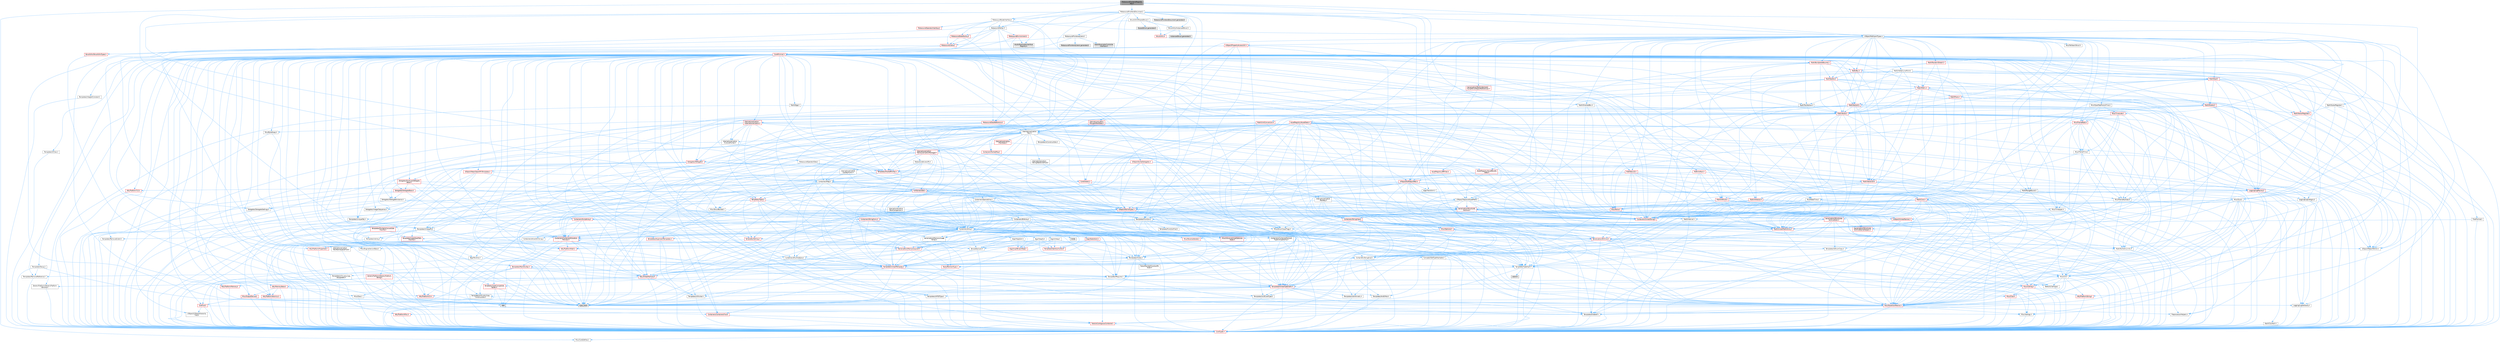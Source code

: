 digraph "MetasoundFrontendRegistryKey.h"
{
 // INTERACTIVE_SVG=YES
 // LATEX_PDF_SIZE
  bgcolor="transparent";
  edge [fontname=Helvetica,fontsize=10,labelfontname=Helvetica,labelfontsize=10];
  node [fontname=Helvetica,fontsize=10,shape=box,height=0.2,width=0.4];
  Node1 [id="Node000001",label="MetasoundFrontendRegistry\lKey.h",height=0.2,width=0.4,color="gray40", fillcolor="grey60", style="filled", fontcolor="black",tooltip=" "];
  Node1 -> Node2 [id="edge1_Node000001_Node000002",color="steelblue1",style="solid",tooltip=" "];
  Node2 [id="Node000002",label="MetasoundFrontendDocument.h",height=0.2,width=0.4,color="grey40", fillcolor="white", style="filled",URL="$d2/de7/MetasoundFrontendDocument_8h.html",tooltip=" "];
  Node2 -> Node3 [id="edge2_Node000002_Node000003",color="steelblue1",style="solid",tooltip=" "];
  Node3 [id="Node000003",label="Algo/Transform.h",height=0.2,width=0.4,color="grey40", fillcolor="white", style="filled",URL="$de/d59/Algo_2Transform_8h.html",tooltip=" "];
  Node3 -> Node4 [id="edge3_Node000003_Node000004",color="steelblue1",style="solid",tooltip=" "];
  Node4 [id="Node000004",label="CoreTypes.h",height=0.2,width=0.4,color="red", fillcolor="#FFF0F0", style="filled",URL="$dc/dec/CoreTypes_8h.html",tooltip=" "];
  Node4 -> Node17 [id="edge4_Node000004_Node000017",color="steelblue1",style="solid",tooltip=" "];
  Node17 [id="Node000017",label="Misc/CoreDefines.h",height=0.2,width=0.4,color="grey40", fillcolor="white", style="filled",URL="$d3/dd2/CoreDefines_8h.html",tooltip=" "];
  Node3 -> Node18 [id="edge5_Node000003_Node000018",color="steelblue1",style="solid",tooltip=" "];
  Node18 [id="Node000018",label="Templates/Invoke.h",height=0.2,width=0.4,color="grey40", fillcolor="white", style="filled",URL="$d7/deb/Invoke_8h.html",tooltip=" "];
  Node18 -> Node4 [id="edge6_Node000018_Node000004",color="steelblue1",style="solid",tooltip=" "];
  Node18 -> Node19 [id="edge7_Node000018_Node000019",color="steelblue1",style="solid",tooltip=" "];
  Node19 [id="Node000019",label="Traits/MemberFunctionPtr\lOuter.h",height=0.2,width=0.4,color="grey40", fillcolor="white", style="filled",URL="$db/da7/MemberFunctionPtrOuter_8h.html",tooltip=" "];
  Node18 -> Node20 [id="edge8_Node000018_Node000020",color="steelblue1",style="solid",tooltip=" "];
  Node20 [id="Node000020",label="Templates/UnrealTemplate.h",height=0.2,width=0.4,color="red", fillcolor="#FFF0F0", style="filled",URL="$d4/d24/UnrealTemplate_8h.html",tooltip=" "];
  Node20 -> Node4 [id="edge9_Node000020_Node000004",color="steelblue1",style="solid",tooltip=" "];
  Node20 -> Node21 [id="edge10_Node000020_Node000021",color="steelblue1",style="solid",tooltip=" "];
  Node21 [id="Node000021",label="Templates/IsPointer.h",height=0.2,width=0.4,color="grey40", fillcolor="white", style="filled",URL="$d7/d05/IsPointer_8h.html",tooltip=" "];
  Node21 -> Node4 [id="edge11_Node000021_Node000004",color="steelblue1",style="solid",tooltip=" "];
  Node20 -> Node22 [id="edge12_Node000020_Node000022",color="steelblue1",style="solid",tooltip=" "];
  Node22 [id="Node000022",label="HAL/UnrealMemory.h",height=0.2,width=0.4,color="red", fillcolor="#FFF0F0", style="filled",URL="$d9/d96/UnrealMemory_8h.html",tooltip=" "];
  Node22 -> Node4 [id="edge13_Node000022_Node000004",color="steelblue1",style="solid",tooltip=" "];
  Node22 -> Node35 [id="edge14_Node000022_Node000035",color="steelblue1",style="solid",tooltip=" "];
  Node35 [id="Node000035",label="HAL/MemoryBase.h",height=0.2,width=0.4,color="red", fillcolor="#FFF0F0", style="filled",URL="$d6/d9f/MemoryBase_8h.html",tooltip=" "];
  Node35 -> Node4 [id="edge15_Node000035_Node000004",color="steelblue1",style="solid",tooltip=" "];
  Node35 -> Node36 [id="edge16_Node000035_Node000036",color="steelblue1",style="solid",tooltip=" "];
  Node36 [id="Node000036",label="HAL/PlatformAtomics.h",height=0.2,width=0.4,color="red", fillcolor="#FFF0F0", style="filled",URL="$d3/d36/PlatformAtomics_8h.html",tooltip=" "];
  Node36 -> Node4 [id="edge17_Node000036_Node000004",color="steelblue1",style="solid",tooltip=" "];
  Node35 -> Node39 [id="edge18_Node000035_Node000039",color="steelblue1",style="solid",tooltip=" "];
  Node39 [id="Node000039",label="HAL/PlatformCrt.h",height=0.2,width=0.4,color="red", fillcolor="#FFF0F0", style="filled",URL="$d8/d75/PlatformCrt_8h.html",tooltip=" "];
  Node39 -> Node40 [id="edge19_Node000039_Node000040",color="steelblue1",style="solid",tooltip=" "];
  Node40 [id="Node000040",label="new",height=0.2,width=0.4,color="grey60", fillcolor="#E0E0E0", style="filled",tooltip=" "];
  Node35 -> Node47 [id="edge20_Node000035_Node000047",color="steelblue1",style="solid",tooltip=" "];
  Node47 [id="Node000047",label="Misc/Exec.h",height=0.2,width=0.4,color="grey40", fillcolor="white", style="filled",URL="$de/ddb/Exec_8h.html",tooltip=" "];
  Node47 -> Node4 [id="edge21_Node000047_Node000004",color="steelblue1",style="solid",tooltip=" "];
  Node47 -> Node48 [id="edge22_Node000047_Node000048",color="steelblue1",style="solid",tooltip=" "];
  Node48 [id="Node000048",label="Misc/AssertionMacros.h",height=0.2,width=0.4,color="red", fillcolor="#FFF0F0", style="filled",URL="$d0/dfa/AssertionMacros_8h.html",tooltip=" "];
  Node48 -> Node4 [id="edge23_Node000048_Node000004",color="steelblue1",style="solid",tooltip=" "];
  Node48 -> Node49 [id="edge24_Node000048_Node000049",color="steelblue1",style="solid",tooltip=" "];
  Node49 [id="Node000049",label="HAL/PlatformMisc.h",height=0.2,width=0.4,color="red", fillcolor="#FFF0F0", style="filled",URL="$d0/df5/PlatformMisc_8h.html",tooltip=" "];
  Node49 -> Node4 [id="edge25_Node000049_Node000004",color="steelblue1",style="solid",tooltip=" "];
  Node48 -> Node9 [id="edge26_Node000048_Node000009",color="steelblue1",style="solid",tooltip=" "];
  Node9 [id="Node000009",label="PreprocessorHelpers.h",height=0.2,width=0.4,color="grey40", fillcolor="white", style="filled",URL="$db/ddb/PreprocessorHelpers_8h.html",tooltip=" "];
  Node48 -> Node65 [id="edge27_Node000048_Node000065",color="steelblue1",style="solid",tooltip=" "];
  Node65 [id="Node000065",label="Templates/EnableIf.h",height=0.2,width=0.4,color="grey40", fillcolor="white", style="filled",URL="$d7/d60/EnableIf_8h.html",tooltip=" "];
  Node65 -> Node4 [id="edge28_Node000065_Node000004",color="steelblue1",style="solid",tooltip=" "];
  Node48 -> Node71 [id="edge29_Node000048_Node000071",color="steelblue1",style="solid",tooltip=" "];
  Node71 [id="Node000071",label="Misc/VarArgs.h",height=0.2,width=0.4,color="grey40", fillcolor="white", style="filled",URL="$d5/d6f/VarArgs_8h.html",tooltip=" "];
  Node71 -> Node4 [id="edge30_Node000071_Node000004",color="steelblue1",style="solid",tooltip=" "];
  Node35 -> Node79 [id="edge31_Node000035_Node000079",color="steelblue1",style="solid",tooltip=" "];
  Node79 [id="Node000079",label="Misc/OutputDevice.h",height=0.2,width=0.4,color="red", fillcolor="#FFF0F0", style="filled",URL="$d7/d32/OutputDevice_8h.html",tooltip=" "];
  Node79 -> Node24 [id="edge32_Node000079_Node000024",color="steelblue1",style="solid",tooltip=" "];
  Node24 [id="Node000024",label="CoreFwd.h",height=0.2,width=0.4,color="red", fillcolor="#FFF0F0", style="filled",URL="$d1/d1e/CoreFwd_8h.html",tooltip=" "];
  Node24 -> Node4 [id="edge33_Node000024_Node000004",color="steelblue1",style="solid",tooltip=" "];
  Node24 -> Node25 [id="edge34_Node000024_Node000025",color="steelblue1",style="solid",tooltip=" "];
  Node25 [id="Node000025",label="Containers/ContainersFwd.h",height=0.2,width=0.4,color="red", fillcolor="#FFF0F0", style="filled",URL="$d4/d0a/ContainersFwd_8h.html",tooltip=" "];
  Node25 -> Node4 [id="edge35_Node000025_Node000004",color="steelblue1",style="solid",tooltip=" "];
  Node25 -> Node26 [id="edge36_Node000025_Node000026",color="steelblue1",style="solid",tooltip=" "];
  Node26 [id="Node000026",label="Traits/IsContiguousContainer.h",height=0.2,width=0.4,color="red", fillcolor="#FFF0F0", style="filled",URL="$d5/d3c/IsContiguousContainer_8h.html",tooltip=" "];
  Node26 -> Node4 [id="edge37_Node000026_Node000004",color="steelblue1",style="solid",tooltip=" "];
  Node24 -> Node30 [id="edge38_Node000024_Node000030",color="steelblue1",style="solid",tooltip=" "];
  Node30 [id="Node000030",label="UObject/UObjectHierarchy\lFwd.h",height=0.2,width=0.4,color="grey40", fillcolor="white", style="filled",URL="$d3/d13/UObjectHierarchyFwd_8h.html",tooltip=" "];
  Node79 -> Node4 [id="edge39_Node000079_Node000004",color="steelblue1",style="solid",tooltip=" "];
  Node79 -> Node80 [id="edge40_Node000079_Node000080",color="steelblue1",style="solid",tooltip=" "];
  Node80 [id="Node000080",label="Logging/LogVerbosity.h",height=0.2,width=0.4,color="grey40", fillcolor="white", style="filled",URL="$d2/d8f/LogVerbosity_8h.html",tooltip=" "];
  Node80 -> Node4 [id="edge41_Node000080_Node000004",color="steelblue1",style="solid",tooltip=" "];
  Node79 -> Node71 [id="edge42_Node000079_Node000071",color="steelblue1",style="solid",tooltip=" "];
  Node22 -> Node90 [id="edge43_Node000022_Node000090",color="steelblue1",style="solid",tooltip=" "];
  Node90 [id="Node000090",label="HAL/PlatformMemory.h",height=0.2,width=0.4,color="red", fillcolor="#FFF0F0", style="filled",URL="$de/d68/PlatformMemory_8h.html",tooltip=" "];
  Node90 -> Node4 [id="edge44_Node000090_Node000004",color="steelblue1",style="solid",tooltip=" "];
  Node22 -> Node21 [id="edge45_Node000022_Node000021",color="steelblue1",style="solid",tooltip=" "];
  Node20 -> Node95 [id="edge46_Node000020_Node000095",color="steelblue1",style="solid",tooltip=" "];
  Node95 [id="Node000095",label="Templates/UnrealTypeTraits.h",height=0.2,width=0.4,color="red", fillcolor="#FFF0F0", style="filled",URL="$d2/d2d/UnrealTypeTraits_8h.html",tooltip=" "];
  Node95 -> Node4 [id="edge47_Node000095_Node000004",color="steelblue1",style="solid",tooltip=" "];
  Node95 -> Node21 [id="edge48_Node000095_Node000021",color="steelblue1",style="solid",tooltip=" "];
  Node95 -> Node48 [id="edge49_Node000095_Node000048",color="steelblue1",style="solid",tooltip=" "];
  Node95 -> Node86 [id="edge50_Node000095_Node000086",color="steelblue1",style="solid",tooltip=" "];
  Node86 [id="Node000086",label="Templates/AndOrNot.h",height=0.2,width=0.4,color="grey40", fillcolor="white", style="filled",URL="$db/d0a/AndOrNot_8h.html",tooltip=" "];
  Node86 -> Node4 [id="edge51_Node000086_Node000004",color="steelblue1",style="solid",tooltip=" "];
  Node95 -> Node65 [id="edge52_Node000095_Node000065",color="steelblue1",style="solid",tooltip=" "];
  Node95 -> Node96 [id="edge53_Node000095_Node000096",color="steelblue1",style="solid",tooltip=" "];
  Node96 [id="Node000096",label="Templates/IsArithmetic.h",height=0.2,width=0.4,color="grey40", fillcolor="white", style="filled",URL="$d2/d5d/IsArithmetic_8h.html",tooltip=" "];
  Node96 -> Node4 [id="edge54_Node000096_Node000004",color="steelblue1",style="solid",tooltip=" "];
  Node95 -> Node98 [id="edge55_Node000095_Node000098",color="steelblue1",style="solid",tooltip=" "];
  Node98 [id="Node000098",label="Templates/IsPODType.h",height=0.2,width=0.4,color="grey40", fillcolor="white", style="filled",URL="$d7/db1/IsPODType_8h.html",tooltip=" "];
  Node98 -> Node4 [id="edge56_Node000098_Node000004",color="steelblue1",style="solid",tooltip=" "];
  Node95 -> Node99 [id="edge57_Node000095_Node000099",color="steelblue1",style="solid",tooltip=" "];
  Node99 [id="Node000099",label="Templates/IsUECoreType.h",height=0.2,width=0.4,color="grey40", fillcolor="white", style="filled",URL="$d1/db8/IsUECoreType_8h.html",tooltip=" "];
  Node99 -> Node4 [id="edge58_Node000099_Node000004",color="steelblue1",style="solid",tooltip=" "];
  Node99 -> Node8 [id="edge59_Node000099_Node000008",color="steelblue1",style="solid",tooltip=" "];
  Node8 [id="Node000008",label="type_traits",height=0.2,width=0.4,color="grey60", fillcolor="#E0E0E0", style="filled",tooltip=" "];
  Node95 -> Node87 [id="edge60_Node000095_Node000087",color="steelblue1",style="solid",tooltip=" "];
  Node87 [id="Node000087",label="Templates/IsTriviallyCopy\lConstructible.h",height=0.2,width=0.4,color="grey40", fillcolor="white", style="filled",URL="$d3/d78/IsTriviallyCopyConstructible_8h.html",tooltip=" "];
  Node87 -> Node4 [id="edge61_Node000087_Node000004",color="steelblue1",style="solid",tooltip=" "];
  Node87 -> Node8 [id="edge62_Node000087_Node000008",color="steelblue1",style="solid",tooltip=" "];
  Node20 -> Node100 [id="edge63_Node000020_Node000100",color="steelblue1",style="solid",tooltip=" "];
  Node100 [id="Node000100",label="Templates/RemoveReference.h",height=0.2,width=0.4,color="grey40", fillcolor="white", style="filled",URL="$da/dbe/RemoveReference_8h.html",tooltip=" "];
  Node100 -> Node4 [id="edge64_Node000100_Node000004",color="steelblue1",style="solid",tooltip=" "];
  Node20 -> Node73 [id="edge65_Node000020_Node000073",color="steelblue1",style="solid",tooltip=" "];
  Node73 [id="Node000073",label="Templates/Requires.h",height=0.2,width=0.4,color="grey40", fillcolor="white", style="filled",URL="$dc/d96/Requires_8h.html",tooltip=" "];
  Node73 -> Node65 [id="edge66_Node000073_Node000065",color="steelblue1",style="solid",tooltip=" "];
  Node73 -> Node8 [id="edge67_Node000073_Node000008",color="steelblue1",style="solid",tooltip=" "];
  Node20 -> Node101 [id="edge68_Node000020_Node000101",color="steelblue1",style="solid",tooltip=" "];
  Node101 [id="Node000101",label="Templates/TypeCompatible\lBytes.h",height=0.2,width=0.4,color="red", fillcolor="#FFF0F0", style="filled",URL="$df/d0a/TypeCompatibleBytes_8h.html",tooltip=" "];
  Node101 -> Node4 [id="edge69_Node000101_Node000004",color="steelblue1",style="solid",tooltip=" "];
  Node101 -> Node40 [id="edge70_Node000101_Node000040",color="steelblue1",style="solid",tooltip=" "];
  Node101 -> Node8 [id="edge71_Node000101_Node000008",color="steelblue1",style="solid",tooltip=" "];
  Node20 -> Node26 [id="edge72_Node000020_Node000026",color="steelblue1",style="solid",tooltip=" "];
  Node20 -> Node8 [id="edge73_Node000020_Node000008",color="steelblue1",style="solid",tooltip=" "];
  Node18 -> Node8 [id="edge74_Node000018_Node000008",color="steelblue1",style="solid",tooltip=" "];
  Node2 -> Node103 [id="edge75_Node000002_Node000103",color="steelblue1",style="solid",tooltip=" "];
  Node103 [id="Node000103",label="Containers/Array.h",height=0.2,width=0.4,color="grey40", fillcolor="white", style="filled",URL="$df/dd0/Array_8h.html",tooltip=" "];
  Node103 -> Node4 [id="edge76_Node000103_Node000004",color="steelblue1",style="solid",tooltip=" "];
  Node103 -> Node48 [id="edge77_Node000103_Node000048",color="steelblue1",style="solid",tooltip=" "];
  Node103 -> Node104 [id="edge78_Node000103_Node000104",color="steelblue1",style="solid",tooltip=" "];
  Node104 [id="Node000104",label="Misc/IntrusiveUnsetOptional\lState.h",height=0.2,width=0.4,color="red", fillcolor="#FFF0F0", style="filled",URL="$d2/d0a/IntrusiveUnsetOptionalState_8h.html",tooltip=" "];
  Node103 -> Node106 [id="edge79_Node000103_Node000106",color="steelblue1",style="solid",tooltip=" "];
  Node106 [id="Node000106",label="Misc/ReverseIterate.h",height=0.2,width=0.4,color="red", fillcolor="#FFF0F0", style="filled",URL="$db/de3/ReverseIterate_8h.html",tooltip=" "];
  Node103 -> Node22 [id="edge80_Node000103_Node000022",color="steelblue1",style="solid",tooltip=" "];
  Node103 -> Node95 [id="edge81_Node000103_Node000095",color="steelblue1",style="solid",tooltip=" "];
  Node103 -> Node20 [id="edge82_Node000103_Node000020",color="steelblue1",style="solid",tooltip=" "];
  Node103 -> Node108 [id="edge83_Node000103_Node000108",color="steelblue1",style="solid",tooltip=" "];
  Node108 [id="Node000108",label="Containers/AllowShrinking.h",height=0.2,width=0.4,color="grey40", fillcolor="white", style="filled",URL="$d7/d1a/AllowShrinking_8h.html",tooltip=" "];
  Node108 -> Node4 [id="edge84_Node000108_Node000004",color="steelblue1",style="solid",tooltip=" "];
  Node103 -> Node109 [id="edge85_Node000103_Node000109",color="steelblue1",style="solid",tooltip=" "];
  Node109 [id="Node000109",label="Containers/ContainerAllocation\lPolicies.h",height=0.2,width=0.4,color="red", fillcolor="#FFF0F0", style="filled",URL="$d7/dff/ContainerAllocationPolicies_8h.html",tooltip=" "];
  Node109 -> Node4 [id="edge86_Node000109_Node000004",color="steelblue1",style="solid",tooltip=" "];
  Node109 -> Node109 [id="edge87_Node000109_Node000109",color="steelblue1",style="solid",tooltip=" "];
  Node109 -> Node111 [id="edge88_Node000109_Node000111",color="steelblue1",style="solid",tooltip=" "];
  Node111 [id="Node000111",label="HAL/PlatformMath.h",height=0.2,width=0.4,color="red", fillcolor="#FFF0F0", style="filled",URL="$dc/d53/PlatformMath_8h.html",tooltip=" "];
  Node111 -> Node4 [id="edge89_Node000111_Node000004",color="steelblue1",style="solid",tooltip=" "];
  Node109 -> Node22 [id="edge90_Node000109_Node000022",color="steelblue1",style="solid",tooltip=" "];
  Node109 -> Node54 [id="edge91_Node000109_Node000054",color="steelblue1",style="solid",tooltip=" "];
  Node54 [id="Node000054",label="Math/NumericLimits.h",height=0.2,width=0.4,color="grey40", fillcolor="white", style="filled",URL="$df/d1b/NumericLimits_8h.html",tooltip=" "];
  Node54 -> Node4 [id="edge92_Node000054_Node000004",color="steelblue1",style="solid",tooltip=" "];
  Node109 -> Node48 [id="edge93_Node000109_Node000048",color="steelblue1",style="solid",tooltip=" "];
  Node109 -> Node120 [id="edge94_Node000109_Node000120",color="steelblue1",style="solid",tooltip=" "];
  Node120 [id="Node000120",label="Templates/MemoryOps.h",height=0.2,width=0.4,color="red", fillcolor="#FFF0F0", style="filled",URL="$db/dea/MemoryOps_8h.html",tooltip=" "];
  Node120 -> Node4 [id="edge95_Node000120_Node000004",color="steelblue1",style="solid",tooltip=" "];
  Node120 -> Node22 [id="edge96_Node000120_Node000022",color="steelblue1",style="solid",tooltip=" "];
  Node120 -> Node88 [id="edge97_Node000120_Node000088",color="steelblue1",style="solid",tooltip=" "];
  Node88 [id="Node000088",label="Templates/IsTriviallyCopy\lAssignable.h",height=0.2,width=0.4,color="grey40", fillcolor="white", style="filled",URL="$d2/df2/IsTriviallyCopyAssignable_8h.html",tooltip=" "];
  Node88 -> Node4 [id="edge98_Node000088_Node000004",color="steelblue1",style="solid",tooltip=" "];
  Node88 -> Node8 [id="edge99_Node000088_Node000008",color="steelblue1",style="solid",tooltip=" "];
  Node120 -> Node87 [id="edge100_Node000120_Node000087",color="steelblue1",style="solid",tooltip=" "];
  Node120 -> Node73 [id="edge101_Node000120_Node000073",color="steelblue1",style="solid",tooltip=" "];
  Node120 -> Node95 [id="edge102_Node000120_Node000095",color="steelblue1",style="solid",tooltip=" "];
  Node120 -> Node40 [id="edge103_Node000120_Node000040",color="steelblue1",style="solid",tooltip=" "];
  Node120 -> Node8 [id="edge104_Node000120_Node000008",color="steelblue1",style="solid",tooltip=" "];
  Node109 -> Node101 [id="edge105_Node000109_Node000101",color="steelblue1",style="solid",tooltip=" "];
  Node109 -> Node8 [id="edge106_Node000109_Node000008",color="steelblue1",style="solid",tooltip=" "];
  Node103 -> Node121 [id="edge107_Node000103_Node000121",color="steelblue1",style="solid",tooltip=" "];
  Node121 [id="Node000121",label="Containers/ContainerElement\lTypeCompatibility.h",height=0.2,width=0.4,color="grey40", fillcolor="white", style="filled",URL="$df/ddf/ContainerElementTypeCompatibility_8h.html",tooltip=" "];
  Node121 -> Node4 [id="edge108_Node000121_Node000004",color="steelblue1",style="solid",tooltip=" "];
  Node121 -> Node95 [id="edge109_Node000121_Node000095",color="steelblue1",style="solid",tooltip=" "];
  Node103 -> Node122 [id="edge110_Node000103_Node000122",color="steelblue1",style="solid",tooltip=" "];
  Node122 [id="Node000122",label="Serialization/Archive.h",height=0.2,width=0.4,color="red", fillcolor="#FFF0F0", style="filled",URL="$d7/d3b/Archive_8h.html",tooltip=" "];
  Node122 -> Node24 [id="edge111_Node000122_Node000024",color="steelblue1",style="solid",tooltip=" "];
  Node122 -> Node4 [id="edge112_Node000122_Node000004",color="steelblue1",style="solid",tooltip=" "];
  Node122 -> Node123 [id="edge113_Node000122_Node000123",color="steelblue1",style="solid",tooltip=" "];
  Node123 [id="Node000123",label="HAL/PlatformProperties.h",height=0.2,width=0.4,color="red", fillcolor="#FFF0F0", style="filled",URL="$d9/db0/PlatformProperties_8h.html",tooltip=" "];
  Node123 -> Node4 [id="edge114_Node000123_Node000004",color="steelblue1",style="solid",tooltip=" "];
  Node122 -> Node126 [id="edge115_Node000122_Node000126",color="steelblue1",style="solid",tooltip=" "];
  Node126 [id="Node000126",label="Internationalization\l/TextNamespaceFwd.h",height=0.2,width=0.4,color="grey40", fillcolor="white", style="filled",URL="$d8/d97/TextNamespaceFwd_8h.html",tooltip=" "];
  Node126 -> Node4 [id="edge116_Node000126_Node000004",color="steelblue1",style="solid",tooltip=" "];
  Node122 -> Node48 [id="edge117_Node000122_Node000048",color="steelblue1",style="solid",tooltip=" "];
  Node122 -> Node127 [id="edge118_Node000122_Node000127",color="steelblue1",style="solid",tooltip=" "];
  Node127 [id="Node000127",label="Misc/EngineVersionBase.h",height=0.2,width=0.4,color="grey40", fillcolor="white", style="filled",URL="$d5/d2b/EngineVersionBase_8h.html",tooltip=" "];
  Node127 -> Node4 [id="edge119_Node000127_Node000004",color="steelblue1",style="solid",tooltip=" "];
  Node122 -> Node71 [id="edge120_Node000122_Node000071",color="steelblue1",style="solid",tooltip=" "];
  Node122 -> Node65 [id="edge121_Node000122_Node000065",color="steelblue1",style="solid",tooltip=" "];
  Node122 -> Node130 [id="edge122_Node000122_Node000130",color="steelblue1",style="solid",tooltip=" "];
  Node130 [id="Node000130",label="Templates/IsEnumClass.h",height=0.2,width=0.4,color="grey40", fillcolor="white", style="filled",URL="$d7/d15/IsEnumClass_8h.html",tooltip=" "];
  Node130 -> Node4 [id="edge123_Node000130_Node000004",color="steelblue1",style="solid",tooltip=" "];
  Node130 -> Node86 [id="edge124_Node000130_Node000086",color="steelblue1",style="solid",tooltip=" "];
  Node122 -> Node20 [id="edge125_Node000122_Node000020",color="steelblue1",style="solid",tooltip=" "];
  Node122 -> Node131 [id="edge126_Node000122_Node000131",color="steelblue1",style="solid",tooltip=" "];
  Node131 [id="Node000131",label="UObject/ObjectVersion.h",height=0.2,width=0.4,color="grey40", fillcolor="white", style="filled",URL="$da/d63/ObjectVersion_8h.html",tooltip=" "];
  Node131 -> Node4 [id="edge127_Node000131_Node000004",color="steelblue1",style="solid",tooltip=" "];
  Node103 -> Node132 [id="edge128_Node000103_Node000132",color="steelblue1",style="solid",tooltip=" "];
  Node132 [id="Node000132",label="Serialization/MemoryImage\lWriter.h",height=0.2,width=0.4,color="grey40", fillcolor="white", style="filled",URL="$d0/d08/MemoryImageWriter_8h.html",tooltip=" "];
  Node132 -> Node4 [id="edge129_Node000132_Node000004",color="steelblue1",style="solid",tooltip=" "];
  Node132 -> Node133 [id="edge130_Node000132_Node000133",color="steelblue1",style="solid",tooltip=" "];
  Node133 [id="Node000133",label="Serialization/MemoryLayout.h",height=0.2,width=0.4,color="red", fillcolor="#FFF0F0", style="filled",URL="$d7/d66/MemoryLayout_8h.html",tooltip=" "];
  Node133 -> Node136 [id="edge131_Node000133_Node000136",color="steelblue1",style="solid",tooltip=" "];
  Node136 [id="Node000136",label="Containers/EnumAsByte.h",height=0.2,width=0.4,color="grey40", fillcolor="white", style="filled",URL="$d6/d9a/EnumAsByte_8h.html",tooltip=" "];
  Node136 -> Node4 [id="edge132_Node000136_Node000004",color="steelblue1",style="solid",tooltip=" "];
  Node136 -> Node98 [id="edge133_Node000136_Node000098",color="steelblue1",style="solid",tooltip=" "];
  Node136 -> Node137 [id="edge134_Node000136_Node000137",color="steelblue1",style="solid",tooltip=" "];
  Node137 [id="Node000137",label="Templates/TypeHash.h",height=0.2,width=0.4,color="grey40", fillcolor="white", style="filled",URL="$d1/d62/TypeHash_8h.html",tooltip=" "];
  Node137 -> Node4 [id="edge135_Node000137_Node000004",color="steelblue1",style="solid",tooltip=" "];
  Node137 -> Node73 [id="edge136_Node000137_Node000073",color="steelblue1",style="solid",tooltip=" "];
  Node137 -> Node138 [id="edge137_Node000137_Node000138",color="steelblue1",style="solid",tooltip=" "];
  Node138 [id="Node000138",label="Misc/Crc.h",height=0.2,width=0.4,color="grey40", fillcolor="white", style="filled",URL="$d4/dd2/Crc_8h.html",tooltip=" "];
  Node138 -> Node4 [id="edge138_Node000138_Node000004",color="steelblue1",style="solid",tooltip=" "];
  Node138 -> Node31 [id="edge139_Node000138_Node000031",color="steelblue1",style="solid",tooltip=" "];
  Node31 [id="Node000031",label="HAL/PlatformString.h",height=0.2,width=0.4,color="red", fillcolor="#FFF0F0", style="filled",URL="$db/db5/PlatformString_8h.html",tooltip=" "];
  Node31 -> Node4 [id="edge140_Node000031_Node000004",color="steelblue1",style="solid",tooltip=" "];
  Node138 -> Node48 [id="edge141_Node000138_Node000048",color="steelblue1",style="solid",tooltip=" "];
  Node138 -> Node139 [id="edge142_Node000138_Node000139",color="steelblue1",style="solid",tooltip=" "];
  Node139 [id="Node000139",label="Misc/CString.h",height=0.2,width=0.4,color="red", fillcolor="#FFF0F0", style="filled",URL="$d2/d49/CString_8h.html",tooltip=" "];
  Node139 -> Node4 [id="edge143_Node000139_Node000004",color="steelblue1",style="solid",tooltip=" "];
  Node139 -> Node39 [id="edge144_Node000139_Node000039",color="steelblue1",style="solid",tooltip=" "];
  Node139 -> Node31 [id="edge145_Node000139_Node000031",color="steelblue1",style="solid",tooltip=" "];
  Node139 -> Node48 [id="edge146_Node000139_Node000048",color="steelblue1",style="solid",tooltip=" "];
  Node139 -> Node140 [id="edge147_Node000139_Node000140",color="steelblue1",style="solid",tooltip=" "];
  Node140 [id="Node000140",label="Misc/Char.h",height=0.2,width=0.4,color="red", fillcolor="#FFF0F0", style="filled",URL="$d0/d58/Char_8h.html",tooltip=" "];
  Node140 -> Node4 [id="edge148_Node000140_Node000004",color="steelblue1",style="solid",tooltip=" "];
  Node140 -> Node8 [id="edge149_Node000140_Node000008",color="steelblue1",style="solid",tooltip=" "];
  Node139 -> Node71 [id="edge150_Node000139_Node000071",color="steelblue1",style="solid",tooltip=" "];
  Node138 -> Node140 [id="edge151_Node000138_Node000140",color="steelblue1",style="solid",tooltip=" "];
  Node138 -> Node95 [id="edge152_Node000138_Node000095",color="steelblue1",style="solid",tooltip=" "];
  Node138 -> Node70 [id="edge153_Node000138_Node000070",color="steelblue1",style="solid",tooltip=" "];
  Node70 [id="Node000070",label="Traits/IsCharType.h",height=0.2,width=0.4,color="grey40", fillcolor="white", style="filled",URL="$db/d51/IsCharType_8h.html",tooltip=" "];
  Node70 -> Node4 [id="edge154_Node000070_Node000004",color="steelblue1",style="solid",tooltip=" "];
  Node137 -> Node143 [id="edge155_Node000137_Node000143",color="steelblue1",style="solid",tooltip=" "];
  Node143 [id="Node000143",label="stdint.h",height=0.2,width=0.4,color="grey60", fillcolor="#E0E0E0", style="filled",tooltip=" "];
  Node137 -> Node8 [id="edge156_Node000137_Node000008",color="steelblue1",style="solid",tooltip=" "];
  Node133 -> Node51 [id="edge157_Node000133_Node000051",color="steelblue1",style="solid",tooltip=" "];
  Node51 [id="Node000051",label="Containers/StringFwd.h",height=0.2,width=0.4,color="grey40", fillcolor="white", style="filled",URL="$df/d37/StringFwd_8h.html",tooltip=" "];
  Node51 -> Node4 [id="edge158_Node000051_Node000004",color="steelblue1",style="solid",tooltip=" "];
  Node51 -> Node52 [id="edge159_Node000051_Node000052",color="steelblue1",style="solid",tooltip=" "];
  Node52 [id="Node000052",label="Traits/ElementType.h",height=0.2,width=0.4,color="red", fillcolor="#FFF0F0", style="filled",URL="$d5/d4f/ElementType_8h.html",tooltip=" "];
  Node52 -> Node8 [id="edge160_Node000052_Node000008",color="steelblue1",style="solid",tooltip=" "];
  Node51 -> Node26 [id="edge161_Node000051_Node000026",color="steelblue1",style="solid",tooltip=" "];
  Node133 -> Node22 [id="edge162_Node000133_Node000022",color="steelblue1",style="solid",tooltip=" "];
  Node133 -> Node65 [id="edge163_Node000133_Node000065",color="steelblue1",style="solid",tooltip=" "];
  Node133 -> Node20 [id="edge164_Node000133_Node000020",color="steelblue1",style="solid",tooltip=" "];
  Node103 -> Node146 [id="edge165_Node000103_Node000146",color="steelblue1",style="solid",tooltip=" "];
  Node146 [id="Node000146",label="Algo/Heapify.h",height=0.2,width=0.4,color="grey40", fillcolor="white", style="filled",URL="$d0/d2a/Heapify_8h.html",tooltip=" "];
  Node146 -> Node147 [id="edge166_Node000146_Node000147",color="steelblue1",style="solid",tooltip=" "];
  Node147 [id="Node000147",label="Algo/Impl/BinaryHeap.h",height=0.2,width=0.4,color="red", fillcolor="#FFF0F0", style="filled",URL="$d7/da3/Algo_2Impl_2BinaryHeap_8h.html",tooltip=" "];
  Node147 -> Node18 [id="edge167_Node000147_Node000018",color="steelblue1",style="solid",tooltip=" "];
  Node147 -> Node8 [id="edge168_Node000147_Node000008",color="steelblue1",style="solid",tooltip=" "];
  Node146 -> Node150 [id="edge169_Node000146_Node000150",color="steelblue1",style="solid",tooltip=" "];
  Node150 [id="Node000150",label="Templates/IdentityFunctor.h",height=0.2,width=0.4,color="red", fillcolor="#FFF0F0", style="filled",URL="$d7/d2e/IdentityFunctor_8h.html",tooltip=" "];
  Node146 -> Node18 [id="edge170_Node000146_Node000018",color="steelblue1",style="solid",tooltip=" "];
  Node146 -> Node151 [id="edge171_Node000146_Node000151",color="steelblue1",style="solid",tooltip=" "];
  Node151 [id="Node000151",label="Templates/Less.h",height=0.2,width=0.4,color="grey40", fillcolor="white", style="filled",URL="$de/dc8/Less_8h.html",tooltip=" "];
  Node151 -> Node4 [id="edge172_Node000151_Node000004",color="steelblue1",style="solid",tooltip=" "];
  Node151 -> Node20 [id="edge173_Node000151_Node000020",color="steelblue1",style="solid",tooltip=" "];
  Node146 -> Node20 [id="edge174_Node000146_Node000020",color="steelblue1",style="solid",tooltip=" "];
  Node103 -> Node152 [id="edge175_Node000103_Node000152",color="steelblue1",style="solid",tooltip=" "];
  Node152 [id="Node000152",label="Algo/HeapSort.h",height=0.2,width=0.4,color="grey40", fillcolor="white", style="filled",URL="$d3/d92/HeapSort_8h.html",tooltip=" "];
  Node152 -> Node147 [id="edge176_Node000152_Node000147",color="steelblue1",style="solid",tooltip=" "];
  Node152 -> Node150 [id="edge177_Node000152_Node000150",color="steelblue1",style="solid",tooltip=" "];
  Node152 -> Node151 [id="edge178_Node000152_Node000151",color="steelblue1",style="solid",tooltip=" "];
  Node152 -> Node20 [id="edge179_Node000152_Node000020",color="steelblue1",style="solid",tooltip=" "];
  Node103 -> Node153 [id="edge180_Node000103_Node000153",color="steelblue1",style="solid",tooltip=" "];
  Node153 [id="Node000153",label="Algo/IsHeap.h",height=0.2,width=0.4,color="grey40", fillcolor="white", style="filled",URL="$de/d32/IsHeap_8h.html",tooltip=" "];
  Node153 -> Node147 [id="edge181_Node000153_Node000147",color="steelblue1",style="solid",tooltip=" "];
  Node153 -> Node150 [id="edge182_Node000153_Node000150",color="steelblue1",style="solid",tooltip=" "];
  Node153 -> Node18 [id="edge183_Node000153_Node000018",color="steelblue1",style="solid",tooltip=" "];
  Node153 -> Node151 [id="edge184_Node000153_Node000151",color="steelblue1",style="solid",tooltip=" "];
  Node153 -> Node20 [id="edge185_Node000153_Node000020",color="steelblue1",style="solid",tooltip=" "];
  Node103 -> Node147 [id="edge186_Node000103_Node000147",color="steelblue1",style="solid",tooltip=" "];
  Node103 -> Node154 [id="edge187_Node000103_Node000154",color="steelblue1",style="solid",tooltip=" "];
  Node154 [id="Node000154",label="Algo/StableSort.h",height=0.2,width=0.4,color="red", fillcolor="#FFF0F0", style="filled",URL="$d7/d3c/StableSort_8h.html",tooltip=" "];
  Node154 -> Node150 [id="edge188_Node000154_Node000150",color="steelblue1",style="solid",tooltip=" "];
  Node154 -> Node18 [id="edge189_Node000154_Node000018",color="steelblue1",style="solid",tooltip=" "];
  Node154 -> Node151 [id="edge190_Node000154_Node000151",color="steelblue1",style="solid",tooltip=" "];
  Node154 -> Node20 [id="edge191_Node000154_Node000020",color="steelblue1",style="solid",tooltip=" "];
  Node103 -> Node157 [id="edge192_Node000103_Node000157",color="steelblue1",style="solid",tooltip=" "];
  Node157 [id="Node000157",label="Concepts/GetTypeHashable.h",height=0.2,width=0.4,color="grey40", fillcolor="white", style="filled",URL="$d3/da2/GetTypeHashable_8h.html",tooltip=" "];
  Node157 -> Node4 [id="edge193_Node000157_Node000004",color="steelblue1",style="solid",tooltip=" "];
  Node157 -> Node137 [id="edge194_Node000157_Node000137",color="steelblue1",style="solid",tooltip=" "];
  Node103 -> Node150 [id="edge195_Node000103_Node000150",color="steelblue1",style="solid",tooltip=" "];
  Node103 -> Node18 [id="edge196_Node000103_Node000018",color="steelblue1",style="solid",tooltip=" "];
  Node103 -> Node151 [id="edge197_Node000103_Node000151",color="steelblue1",style="solid",tooltip=" "];
  Node103 -> Node158 [id="edge198_Node000103_Node000158",color="steelblue1",style="solid",tooltip=" "];
  Node158 [id="Node000158",label="Templates/LosesQualifiers\lFromTo.h",height=0.2,width=0.4,color="red", fillcolor="#FFF0F0", style="filled",URL="$d2/db3/LosesQualifiersFromTo_8h.html",tooltip=" "];
  Node158 -> Node8 [id="edge199_Node000158_Node000008",color="steelblue1",style="solid",tooltip=" "];
  Node103 -> Node73 [id="edge200_Node000103_Node000073",color="steelblue1",style="solid",tooltip=" "];
  Node103 -> Node159 [id="edge201_Node000103_Node000159",color="steelblue1",style="solid",tooltip=" "];
  Node159 [id="Node000159",label="Templates/Sorting.h",height=0.2,width=0.4,color="red", fillcolor="#FFF0F0", style="filled",URL="$d3/d9e/Sorting_8h.html",tooltip=" "];
  Node159 -> Node4 [id="edge202_Node000159_Node000004",color="steelblue1",style="solid",tooltip=" "];
  Node159 -> Node111 [id="edge203_Node000159_Node000111",color="steelblue1",style="solid",tooltip=" "];
  Node159 -> Node151 [id="edge204_Node000159_Node000151",color="steelblue1",style="solid",tooltip=" "];
  Node103 -> Node163 [id="edge205_Node000103_Node000163",color="steelblue1",style="solid",tooltip=" "];
  Node163 [id="Node000163",label="Templates/AlignmentTemplates.h",height=0.2,width=0.4,color="red", fillcolor="#FFF0F0", style="filled",URL="$dd/d32/AlignmentTemplates_8h.html",tooltip=" "];
  Node163 -> Node4 [id="edge206_Node000163_Node000004",color="steelblue1",style="solid",tooltip=" "];
  Node163 -> Node21 [id="edge207_Node000163_Node000021",color="steelblue1",style="solid",tooltip=" "];
  Node103 -> Node52 [id="edge208_Node000103_Node000052",color="steelblue1",style="solid",tooltip=" "];
  Node103 -> Node117 [id="edge209_Node000103_Node000117",color="steelblue1",style="solid",tooltip=" "];
  Node117 [id="Node000117",label="limits",height=0.2,width=0.4,color="grey60", fillcolor="#E0E0E0", style="filled",tooltip=" "];
  Node103 -> Node8 [id="edge210_Node000103_Node000008",color="steelblue1",style="solid",tooltip=" "];
  Node2 -> Node164 [id="edge211_Node000002_Node000164",color="steelblue1",style="solid",tooltip=" "];
  Node164 [id="Node000164",label="Containers/Map.h",height=0.2,width=0.4,color="grey40", fillcolor="white", style="filled",URL="$df/d79/Map_8h.html",tooltip=" "];
  Node164 -> Node4 [id="edge212_Node000164_Node000004",color="steelblue1",style="solid",tooltip=" "];
  Node164 -> Node165 [id="edge213_Node000164_Node000165",color="steelblue1",style="solid",tooltip=" "];
  Node165 [id="Node000165",label="Algo/Reverse.h",height=0.2,width=0.4,color="grey40", fillcolor="white", style="filled",URL="$d5/d93/Reverse_8h.html",tooltip=" "];
  Node165 -> Node4 [id="edge214_Node000165_Node000004",color="steelblue1",style="solid",tooltip=" "];
  Node165 -> Node20 [id="edge215_Node000165_Node000020",color="steelblue1",style="solid",tooltip=" "];
  Node164 -> Node121 [id="edge216_Node000164_Node000121",color="steelblue1",style="solid",tooltip=" "];
  Node164 -> Node166 [id="edge217_Node000164_Node000166",color="steelblue1",style="solid",tooltip=" "];
  Node166 [id="Node000166",label="Containers/Set.h",height=0.2,width=0.4,color="red", fillcolor="#FFF0F0", style="filled",URL="$d4/d45/Set_8h.html",tooltip=" "];
  Node166 -> Node109 [id="edge218_Node000166_Node000109",color="steelblue1",style="solid",tooltip=" "];
  Node166 -> Node121 [id="edge219_Node000166_Node000121",color="steelblue1",style="solid",tooltip=" "];
  Node166 -> Node168 [id="edge220_Node000166_Node000168",color="steelblue1",style="solid",tooltip=" "];
  Node168 [id="Node000168",label="Containers/SparseArray.h",height=0.2,width=0.4,color="grey40", fillcolor="white", style="filled",URL="$d5/dbf/SparseArray_8h.html",tooltip=" "];
  Node168 -> Node4 [id="edge221_Node000168_Node000004",color="steelblue1",style="solid",tooltip=" "];
  Node168 -> Node48 [id="edge222_Node000168_Node000048",color="steelblue1",style="solid",tooltip=" "];
  Node168 -> Node22 [id="edge223_Node000168_Node000022",color="steelblue1",style="solid",tooltip=" "];
  Node168 -> Node95 [id="edge224_Node000168_Node000095",color="steelblue1",style="solid",tooltip=" "];
  Node168 -> Node20 [id="edge225_Node000168_Node000020",color="steelblue1",style="solid",tooltip=" "];
  Node168 -> Node109 [id="edge226_Node000168_Node000109",color="steelblue1",style="solid",tooltip=" "];
  Node168 -> Node151 [id="edge227_Node000168_Node000151",color="steelblue1",style="solid",tooltip=" "];
  Node168 -> Node103 [id="edge228_Node000168_Node000103",color="steelblue1",style="solid",tooltip=" "];
  Node168 -> Node162 [id="edge229_Node000168_Node000162",color="steelblue1",style="solid",tooltip=" "];
  Node162 [id="Node000162",label="Math/UnrealMathUtility.h",height=0.2,width=0.4,color="red", fillcolor="#FFF0F0", style="filled",URL="$db/db8/UnrealMathUtility_8h.html",tooltip=" "];
  Node162 -> Node4 [id="edge230_Node000162_Node000004",color="steelblue1",style="solid",tooltip=" "];
  Node162 -> Node48 [id="edge231_Node000162_Node000048",color="steelblue1",style="solid",tooltip=" "];
  Node162 -> Node111 [id="edge232_Node000162_Node000111",color="steelblue1",style="solid",tooltip=" "];
  Node162 -> Node73 [id="edge233_Node000162_Node000073",color="steelblue1",style="solid",tooltip=" "];
  Node168 -> Node169 [id="edge234_Node000168_Node000169",color="steelblue1",style="solid",tooltip=" "];
  Node169 [id="Node000169",label="Containers/ScriptArray.h",height=0.2,width=0.4,color="red", fillcolor="#FFF0F0", style="filled",URL="$dc/daf/ScriptArray_8h.html",tooltip=" "];
  Node169 -> Node4 [id="edge235_Node000169_Node000004",color="steelblue1",style="solid",tooltip=" "];
  Node169 -> Node48 [id="edge236_Node000169_Node000048",color="steelblue1",style="solid",tooltip=" "];
  Node169 -> Node22 [id="edge237_Node000169_Node000022",color="steelblue1",style="solid",tooltip=" "];
  Node169 -> Node108 [id="edge238_Node000169_Node000108",color="steelblue1",style="solid",tooltip=" "];
  Node169 -> Node109 [id="edge239_Node000169_Node000109",color="steelblue1",style="solid",tooltip=" "];
  Node169 -> Node103 [id="edge240_Node000169_Node000103",color="steelblue1",style="solid",tooltip=" "];
  Node168 -> Node170 [id="edge241_Node000168_Node000170",color="steelblue1",style="solid",tooltip=" "];
  Node170 [id="Node000170",label="Containers/BitArray.h",height=0.2,width=0.4,color="grey40", fillcolor="white", style="filled",URL="$d1/de4/BitArray_8h.html",tooltip=" "];
  Node170 -> Node109 [id="edge242_Node000170_Node000109",color="steelblue1",style="solid",tooltip=" "];
  Node170 -> Node4 [id="edge243_Node000170_Node000004",color="steelblue1",style="solid",tooltip=" "];
  Node170 -> Node36 [id="edge244_Node000170_Node000036",color="steelblue1",style="solid",tooltip=" "];
  Node170 -> Node22 [id="edge245_Node000170_Node000022",color="steelblue1",style="solid",tooltip=" "];
  Node170 -> Node162 [id="edge246_Node000170_Node000162",color="steelblue1",style="solid",tooltip=" "];
  Node170 -> Node48 [id="edge247_Node000170_Node000048",color="steelblue1",style="solid",tooltip=" "];
  Node170 -> Node56 [id="edge248_Node000170_Node000056",color="steelblue1",style="solid",tooltip=" "];
  Node56 [id="Node000056",label="Misc/EnumClassFlags.h",height=0.2,width=0.4,color="grey40", fillcolor="white", style="filled",URL="$d8/de7/EnumClassFlags_8h.html",tooltip=" "];
  Node170 -> Node122 [id="edge249_Node000170_Node000122",color="steelblue1",style="solid",tooltip=" "];
  Node170 -> Node132 [id="edge250_Node000170_Node000132",color="steelblue1",style="solid",tooltip=" "];
  Node170 -> Node133 [id="edge251_Node000170_Node000133",color="steelblue1",style="solid",tooltip=" "];
  Node170 -> Node65 [id="edge252_Node000170_Node000065",color="steelblue1",style="solid",tooltip=" "];
  Node170 -> Node18 [id="edge253_Node000170_Node000018",color="steelblue1",style="solid",tooltip=" "];
  Node170 -> Node20 [id="edge254_Node000170_Node000020",color="steelblue1",style="solid",tooltip=" "];
  Node170 -> Node95 [id="edge255_Node000170_Node000095",color="steelblue1",style="solid",tooltip=" "];
  Node168 -> Node171 [id="edge256_Node000168_Node000171",color="steelblue1",style="solid",tooltip=" "];
  Node171 [id="Node000171",label="Serialization/Structured\lArchive.h",height=0.2,width=0.4,color="red", fillcolor="#FFF0F0", style="filled",URL="$d9/d1e/StructuredArchive_8h.html",tooltip=" "];
  Node171 -> Node103 [id="edge257_Node000171_Node000103",color="steelblue1",style="solid",tooltip=" "];
  Node171 -> Node109 [id="edge258_Node000171_Node000109",color="steelblue1",style="solid",tooltip=" "];
  Node171 -> Node4 [id="edge259_Node000171_Node000004",color="steelblue1",style="solid",tooltip=" "];
  Node171 -> Node122 [id="edge260_Node000171_Node000122",color="steelblue1",style="solid",tooltip=" "];
  Node171 -> Node174 [id="edge261_Node000171_Node000174",color="steelblue1",style="solid",tooltip=" "];
  Node174 [id="Node000174",label="Serialization/Structured\lArchiveNameHelpers.h",height=0.2,width=0.4,color="red", fillcolor="#FFF0F0", style="filled",URL="$d0/d7b/StructuredArchiveNameHelpers_8h.html",tooltip=" "];
  Node174 -> Node4 [id="edge262_Node000174_Node000004",color="steelblue1",style="solid",tooltip=" "];
  Node171 -> Node178 [id="edge263_Node000171_Node000178",color="steelblue1",style="solid",tooltip=" "];
  Node178 [id="Node000178",label="Serialization/Structured\lArchiveSlots.h",height=0.2,width=0.4,color="red", fillcolor="#FFF0F0", style="filled",URL="$d2/d87/StructuredArchiveSlots_8h.html",tooltip=" "];
  Node178 -> Node103 [id="edge264_Node000178_Node000103",color="steelblue1",style="solid",tooltip=" "];
  Node178 -> Node4 [id="edge265_Node000178_Node000004",color="steelblue1",style="solid",tooltip=" "];
  Node178 -> Node179 [id="edge266_Node000178_Node000179",color="steelblue1",style="solid",tooltip=" "];
  Node179 [id="Node000179",label="Misc/Optional.h",height=0.2,width=0.4,color="red", fillcolor="#FFF0F0", style="filled",URL="$d2/dae/Optional_8h.html",tooltip=" "];
  Node179 -> Node4 [id="edge267_Node000179_Node000004",color="steelblue1",style="solid",tooltip=" "];
  Node179 -> Node48 [id="edge268_Node000179_Node000048",color="steelblue1",style="solid",tooltip=" "];
  Node179 -> Node104 [id="edge269_Node000179_Node000104",color="steelblue1",style="solid",tooltip=" "];
  Node179 -> Node120 [id="edge270_Node000179_Node000120",color="steelblue1",style="solid",tooltip=" "];
  Node179 -> Node20 [id="edge271_Node000179_Node000020",color="steelblue1",style="solid",tooltip=" "];
  Node179 -> Node122 [id="edge272_Node000179_Node000122",color="steelblue1",style="solid",tooltip=" "];
  Node178 -> Node122 [id="edge273_Node000178_Node000122",color="steelblue1",style="solid",tooltip=" "];
  Node178 -> Node174 [id="edge274_Node000178_Node000174",color="steelblue1",style="solid",tooltip=" "];
  Node178 -> Node65 [id="edge275_Node000178_Node000065",color="steelblue1",style="solid",tooltip=" "];
  Node178 -> Node130 [id="edge276_Node000178_Node000130",color="steelblue1",style="solid",tooltip=" "];
  Node171 -> Node182 [id="edge277_Node000171_Node000182",color="steelblue1",style="solid",tooltip=" "];
  Node182 [id="Node000182",label="Templates/UniqueObj.h",height=0.2,width=0.4,color="grey40", fillcolor="white", style="filled",URL="$da/d95/UniqueObj_8h.html",tooltip=" "];
  Node182 -> Node4 [id="edge278_Node000182_Node000004",color="steelblue1",style="solid",tooltip=" "];
  Node182 -> Node183 [id="edge279_Node000182_Node000183",color="steelblue1",style="solid",tooltip=" "];
  Node183 [id="Node000183",label="Templates/UniquePtr.h",height=0.2,width=0.4,color="grey40", fillcolor="white", style="filled",URL="$de/d1a/UniquePtr_8h.html",tooltip=" "];
  Node183 -> Node4 [id="edge280_Node000183_Node000004",color="steelblue1",style="solid",tooltip=" "];
  Node183 -> Node20 [id="edge281_Node000183_Node000020",color="steelblue1",style="solid",tooltip=" "];
  Node183 -> Node184 [id="edge282_Node000183_Node000184",color="steelblue1",style="solid",tooltip=" "];
  Node184 [id="Node000184",label="Templates/IsArray.h",height=0.2,width=0.4,color="grey40", fillcolor="white", style="filled",URL="$d8/d8d/IsArray_8h.html",tooltip=" "];
  Node184 -> Node4 [id="edge283_Node000184_Node000004",color="steelblue1",style="solid",tooltip=" "];
  Node183 -> Node185 [id="edge284_Node000183_Node000185",color="steelblue1",style="solid",tooltip=" "];
  Node185 [id="Node000185",label="Templates/RemoveExtent.h",height=0.2,width=0.4,color="grey40", fillcolor="white", style="filled",URL="$dc/de9/RemoveExtent_8h.html",tooltip=" "];
  Node185 -> Node4 [id="edge285_Node000185_Node000004",color="steelblue1",style="solid",tooltip=" "];
  Node183 -> Node73 [id="edge286_Node000183_Node000073",color="steelblue1",style="solid",tooltip=" "];
  Node183 -> Node133 [id="edge287_Node000183_Node000133",color="steelblue1",style="solid",tooltip=" "];
  Node183 -> Node8 [id="edge288_Node000183_Node000008",color="steelblue1",style="solid",tooltip=" "];
  Node168 -> Node132 [id="edge289_Node000168_Node000132",color="steelblue1",style="solid",tooltip=" "];
  Node168 -> Node187 [id="edge290_Node000168_Node000187",color="steelblue1",style="solid",tooltip=" "];
  Node187 [id="Node000187",label="Containers/UnrealString.h",height=0.2,width=0.4,color="red", fillcolor="#FFF0F0", style="filled",URL="$d5/dba/UnrealString_8h.html",tooltip=" "];
  Node168 -> Node104 [id="edge291_Node000168_Node000104",color="steelblue1",style="solid",tooltip=" "];
  Node166 -> Node25 [id="edge292_Node000166_Node000025",color="steelblue1",style="solid",tooltip=" "];
  Node166 -> Node162 [id="edge293_Node000166_Node000162",color="steelblue1",style="solid",tooltip=" "];
  Node166 -> Node48 [id="edge294_Node000166_Node000048",color="steelblue1",style="solid",tooltip=" "];
  Node166 -> Node191 [id="edge295_Node000166_Node000191",color="steelblue1",style="solid",tooltip=" "];
  Node191 [id="Node000191",label="Misc/StructBuilder.h",height=0.2,width=0.4,color="grey40", fillcolor="white", style="filled",URL="$d9/db3/StructBuilder_8h.html",tooltip=" "];
  Node191 -> Node4 [id="edge296_Node000191_Node000004",color="steelblue1",style="solid",tooltip=" "];
  Node191 -> Node162 [id="edge297_Node000191_Node000162",color="steelblue1",style="solid",tooltip=" "];
  Node191 -> Node163 [id="edge298_Node000191_Node000163",color="steelblue1",style="solid",tooltip=" "];
  Node166 -> Node132 [id="edge299_Node000166_Node000132",color="steelblue1",style="solid",tooltip=" "];
  Node166 -> Node171 [id="edge300_Node000166_Node000171",color="steelblue1",style="solid",tooltip=" "];
  Node166 -> Node192 [id="edge301_Node000166_Node000192",color="steelblue1",style="solid",tooltip=" "];
  Node192 [id="Node000192",label="Templates/Function.h",height=0.2,width=0.4,color="grey40", fillcolor="white", style="filled",URL="$df/df5/Function_8h.html",tooltip=" "];
  Node192 -> Node4 [id="edge302_Node000192_Node000004",color="steelblue1",style="solid",tooltip=" "];
  Node192 -> Node48 [id="edge303_Node000192_Node000048",color="steelblue1",style="solid",tooltip=" "];
  Node192 -> Node104 [id="edge304_Node000192_Node000104",color="steelblue1",style="solid",tooltip=" "];
  Node192 -> Node22 [id="edge305_Node000192_Node000022",color="steelblue1",style="solid",tooltip=" "];
  Node192 -> Node193 [id="edge306_Node000192_Node000193",color="steelblue1",style="solid",tooltip=" "];
  Node193 [id="Node000193",label="Templates/FunctionFwd.h",height=0.2,width=0.4,color="grey40", fillcolor="white", style="filled",URL="$d6/d54/FunctionFwd_8h.html",tooltip=" "];
  Node192 -> Node95 [id="edge307_Node000192_Node000095",color="steelblue1",style="solid",tooltip=" "];
  Node192 -> Node18 [id="edge308_Node000192_Node000018",color="steelblue1",style="solid",tooltip=" "];
  Node192 -> Node20 [id="edge309_Node000192_Node000020",color="steelblue1",style="solid",tooltip=" "];
  Node192 -> Node73 [id="edge310_Node000192_Node000073",color="steelblue1",style="solid",tooltip=" "];
  Node192 -> Node162 [id="edge311_Node000192_Node000162",color="steelblue1",style="solid",tooltip=" "];
  Node192 -> Node40 [id="edge312_Node000192_Node000040",color="steelblue1",style="solid",tooltip=" "];
  Node192 -> Node8 [id="edge313_Node000192_Node000008",color="steelblue1",style="solid",tooltip=" "];
  Node166 -> Node159 [id="edge314_Node000166_Node000159",color="steelblue1",style="solid",tooltip=" "];
  Node166 -> Node137 [id="edge315_Node000166_Node000137",color="steelblue1",style="solid",tooltip=" "];
  Node166 -> Node20 [id="edge316_Node000166_Node000020",color="steelblue1",style="solid",tooltip=" "];
  Node166 -> Node8 [id="edge317_Node000166_Node000008",color="steelblue1",style="solid",tooltip=" "];
  Node164 -> Node187 [id="edge318_Node000164_Node000187",color="steelblue1",style="solid",tooltip=" "];
  Node164 -> Node48 [id="edge319_Node000164_Node000048",color="steelblue1",style="solid",tooltip=" "];
  Node164 -> Node191 [id="edge320_Node000164_Node000191",color="steelblue1",style="solid",tooltip=" "];
  Node164 -> Node192 [id="edge321_Node000164_Node000192",color="steelblue1",style="solid",tooltip=" "];
  Node164 -> Node159 [id="edge322_Node000164_Node000159",color="steelblue1",style="solid",tooltip=" "];
  Node164 -> Node195 [id="edge323_Node000164_Node000195",color="steelblue1",style="solid",tooltip=" "];
  Node195 [id="Node000195",label="Templates/Tuple.h",height=0.2,width=0.4,color="red", fillcolor="#FFF0F0", style="filled",URL="$d2/d4f/Tuple_8h.html",tooltip=" "];
  Node195 -> Node4 [id="edge324_Node000195_Node000004",color="steelblue1",style="solid",tooltip=" "];
  Node195 -> Node20 [id="edge325_Node000195_Node000020",color="steelblue1",style="solid",tooltip=" "];
  Node195 -> Node196 [id="edge326_Node000195_Node000196",color="steelblue1",style="solid",tooltip=" "];
  Node196 [id="Node000196",label="Delegates/IntegerSequence.h",height=0.2,width=0.4,color="grey40", fillcolor="white", style="filled",URL="$d2/dcc/IntegerSequence_8h.html",tooltip=" "];
  Node196 -> Node4 [id="edge327_Node000196_Node000004",color="steelblue1",style="solid",tooltip=" "];
  Node195 -> Node18 [id="edge328_Node000195_Node000018",color="steelblue1",style="solid",tooltip=" "];
  Node195 -> Node171 [id="edge329_Node000195_Node000171",color="steelblue1",style="solid",tooltip=" "];
  Node195 -> Node133 [id="edge330_Node000195_Node000133",color="steelblue1",style="solid",tooltip=" "];
  Node195 -> Node73 [id="edge331_Node000195_Node000073",color="steelblue1",style="solid",tooltip=" "];
  Node195 -> Node137 [id="edge332_Node000195_Node000137",color="steelblue1",style="solid",tooltip=" "];
  Node195 -> Node8 [id="edge333_Node000195_Node000008",color="steelblue1",style="solid",tooltip=" "];
  Node164 -> Node20 [id="edge334_Node000164_Node000020",color="steelblue1",style="solid",tooltip=" "];
  Node164 -> Node95 [id="edge335_Node000164_Node000095",color="steelblue1",style="solid",tooltip=" "];
  Node164 -> Node8 [id="edge336_Node000164_Node000008",color="steelblue1",style="solid",tooltip=" "];
  Node2 -> Node198 [id="edge337_Node000002_Node000198",color="steelblue1",style="solid",tooltip=" "];
  Node198 [id="Node000198",label="IAudioParameterInterface\lRegistry.h",height=0.2,width=0.4,color="grey60", fillcolor="#E0E0E0", style="filled",tooltip=" "];
  Node2 -> Node199 [id="edge338_Node000002_Node000199",color="steelblue1",style="solid",tooltip=" "];
  Node199 [id="Node000199",label="Internationalization\l/Text.h",height=0.2,width=0.4,color="grey40", fillcolor="white", style="filled",URL="$d6/d35/Text_8h.html",tooltip=" "];
  Node199 -> Node4 [id="edge339_Node000199_Node000004",color="steelblue1",style="solid",tooltip=" "];
  Node199 -> Node36 [id="edge340_Node000199_Node000036",color="steelblue1",style="solid",tooltip=" "];
  Node199 -> Node48 [id="edge341_Node000199_Node000048",color="steelblue1",style="solid",tooltip=" "];
  Node199 -> Node56 [id="edge342_Node000199_Node000056",color="steelblue1",style="solid",tooltip=" "];
  Node199 -> Node95 [id="edge343_Node000199_Node000095",color="steelblue1",style="solid",tooltip=" "];
  Node199 -> Node103 [id="edge344_Node000199_Node000103",color="steelblue1",style="solid",tooltip=" "];
  Node199 -> Node187 [id="edge345_Node000199_Node000187",color="steelblue1",style="solid",tooltip=" "];
  Node199 -> Node200 [id="edge346_Node000199_Node000200",color="steelblue1",style="solid",tooltip=" "];
  Node200 [id="Node000200",label="Containers/SortedMap.h",height=0.2,width=0.4,color="red", fillcolor="#FFF0F0", style="filled",URL="$d1/dcf/SortedMap_8h.html",tooltip=" "];
  Node200 -> Node164 [id="edge347_Node000200_Node000164",color="steelblue1",style="solid",tooltip=" "];
  Node200 -> Node201 [id="edge348_Node000200_Node000201",color="steelblue1",style="solid",tooltip=" "];
  Node201 [id="Node000201",label="UObject/NameTypes.h",height=0.2,width=0.4,color="red", fillcolor="#FFF0F0", style="filled",URL="$d6/d35/NameTypes_8h.html",tooltip=" "];
  Node201 -> Node4 [id="edge349_Node000201_Node000004",color="steelblue1",style="solid",tooltip=" "];
  Node201 -> Node48 [id="edge350_Node000201_Node000048",color="steelblue1",style="solid",tooltip=" "];
  Node201 -> Node22 [id="edge351_Node000201_Node000022",color="steelblue1",style="solid",tooltip=" "];
  Node201 -> Node95 [id="edge352_Node000201_Node000095",color="steelblue1",style="solid",tooltip=" "];
  Node201 -> Node20 [id="edge353_Node000201_Node000020",color="steelblue1",style="solid",tooltip=" "];
  Node201 -> Node187 [id="edge354_Node000201_Node000187",color="steelblue1",style="solid",tooltip=" "];
  Node201 -> Node205 [id="edge355_Node000201_Node000205",color="steelblue1",style="solid",tooltip=" "];
  Node205 [id="Node000205",label="Containers/StringConv.h",height=0.2,width=0.4,color="red", fillcolor="#FFF0F0", style="filled",URL="$d3/ddf/StringConv_8h.html",tooltip=" "];
  Node205 -> Node4 [id="edge356_Node000205_Node000004",color="steelblue1",style="solid",tooltip=" "];
  Node205 -> Node48 [id="edge357_Node000205_Node000048",color="steelblue1",style="solid",tooltip=" "];
  Node205 -> Node109 [id="edge358_Node000205_Node000109",color="steelblue1",style="solid",tooltip=" "];
  Node205 -> Node103 [id="edge359_Node000205_Node000103",color="steelblue1",style="solid",tooltip=" "];
  Node205 -> Node139 [id="edge360_Node000205_Node000139",color="steelblue1",style="solid",tooltip=" "];
  Node205 -> Node184 [id="edge361_Node000205_Node000184",color="steelblue1",style="solid",tooltip=" "];
  Node205 -> Node20 [id="edge362_Node000205_Node000020",color="steelblue1",style="solid",tooltip=" "];
  Node205 -> Node95 [id="edge363_Node000205_Node000095",color="steelblue1",style="solid",tooltip=" "];
  Node205 -> Node52 [id="edge364_Node000205_Node000052",color="steelblue1",style="solid",tooltip=" "];
  Node205 -> Node26 [id="edge365_Node000205_Node000026",color="steelblue1",style="solid",tooltip=" "];
  Node205 -> Node8 [id="edge366_Node000205_Node000008",color="steelblue1",style="solid",tooltip=" "];
  Node201 -> Node51 [id="edge367_Node000201_Node000051",color="steelblue1",style="solid",tooltip=" "];
  Node201 -> Node206 [id="edge368_Node000201_Node000206",color="steelblue1",style="solid",tooltip=" "];
  Node206 [id="Node000206",label="UObject/UnrealNames.h",height=0.2,width=0.4,color="red", fillcolor="#FFF0F0", style="filled",URL="$d8/db1/UnrealNames_8h.html",tooltip=" "];
  Node206 -> Node4 [id="edge369_Node000206_Node000004",color="steelblue1",style="solid",tooltip=" "];
  Node201 -> Node133 [id="edge370_Node000201_Node000133",color="steelblue1",style="solid",tooltip=" "];
  Node201 -> Node104 [id="edge371_Node000201_Node000104",color="steelblue1",style="solid",tooltip=" "];
  Node199 -> Node136 [id="edge372_Node000199_Node000136",color="steelblue1",style="solid",tooltip=" "];
  Node199 -> Node214 [id="edge373_Node000199_Node000214",color="steelblue1",style="solid",tooltip=" "];
  Node214 [id="Node000214",label="Templates/SharedPointer.h",height=0.2,width=0.4,color="red", fillcolor="#FFF0F0", style="filled",URL="$d2/d17/SharedPointer_8h.html",tooltip=" "];
  Node214 -> Node4 [id="edge374_Node000214_Node000004",color="steelblue1",style="solid",tooltip=" "];
  Node214 -> Node104 [id="edge375_Node000214_Node000104",color="steelblue1",style="solid",tooltip=" "];
  Node214 -> Node215 [id="edge376_Node000214_Node000215",color="steelblue1",style="solid",tooltip=" "];
  Node215 [id="Node000215",label="Templates/PointerIsConvertible\lFromTo.h",height=0.2,width=0.4,color="red", fillcolor="#FFF0F0", style="filled",URL="$d6/d65/PointerIsConvertibleFromTo_8h.html",tooltip=" "];
  Node215 -> Node4 [id="edge377_Node000215_Node000004",color="steelblue1",style="solid",tooltip=" "];
  Node215 -> Node158 [id="edge378_Node000215_Node000158",color="steelblue1",style="solid",tooltip=" "];
  Node215 -> Node8 [id="edge379_Node000215_Node000008",color="steelblue1",style="solid",tooltip=" "];
  Node214 -> Node48 [id="edge380_Node000214_Node000048",color="steelblue1",style="solid",tooltip=" "];
  Node214 -> Node22 [id="edge381_Node000214_Node000022",color="steelblue1",style="solid",tooltip=" "];
  Node214 -> Node103 [id="edge382_Node000214_Node000103",color="steelblue1",style="solid",tooltip=" "];
  Node214 -> Node164 [id="edge383_Node000214_Node000164",color="steelblue1",style="solid",tooltip=" "];
  Node214 -> Node216 [id="edge384_Node000214_Node000216",color="steelblue1",style="solid",tooltip=" "];
  Node216 [id="Node000216",label="CoreGlobals.h",height=0.2,width=0.4,color="red", fillcolor="#FFF0F0", style="filled",URL="$d5/d8c/CoreGlobals_8h.html",tooltip=" "];
  Node216 -> Node187 [id="edge385_Node000216_Node000187",color="steelblue1",style="solid",tooltip=" "];
  Node216 -> Node4 [id="edge386_Node000216_Node000004",color="steelblue1",style="solid",tooltip=" "];
  Node216 -> Node217 [id="edge387_Node000216_Node000217",color="steelblue1",style="solid",tooltip=" "];
  Node217 [id="Node000217",label="HAL/PlatformTLS.h",height=0.2,width=0.4,color="red", fillcolor="#FFF0F0", style="filled",URL="$d0/def/PlatformTLS_8h.html",tooltip=" "];
  Node217 -> Node4 [id="edge388_Node000217_Node000004",color="steelblue1",style="solid",tooltip=" "];
  Node216 -> Node220 [id="edge389_Node000216_Node000220",color="steelblue1",style="solid",tooltip=" "];
  Node220 [id="Node000220",label="Logging/LogMacros.h",height=0.2,width=0.4,color="red", fillcolor="#FFF0F0", style="filled",URL="$d0/d16/LogMacros_8h.html",tooltip=" "];
  Node220 -> Node187 [id="edge390_Node000220_Node000187",color="steelblue1",style="solid",tooltip=" "];
  Node220 -> Node4 [id="edge391_Node000220_Node000004",color="steelblue1",style="solid",tooltip=" "];
  Node220 -> Node9 [id="edge392_Node000220_Node000009",color="steelblue1",style="solid",tooltip=" "];
  Node220 -> Node221 [id="edge393_Node000220_Node000221",color="steelblue1",style="solid",tooltip=" "];
  Node221 [id="Node000221",label="Logging/LogCategory.h",height=0.2,width=0.4,color="grey40", fillcolor="white", style="filled",URL="$d9/d36/LogCategory_8h.html",tooltip=" "];
  Node221 -> Node4 [id="edge394_Node000221_Node000004",color="steelblue1",style="solid",tooltip=" "];
  Node221 -> Node80 [id="edge395_Node000221_Node000080",color="steelblue1",style="solid",tooltip=" "];
  Node221 -> Node201 [id="edge396_Node000221_Node000201",color="steelblue1",style="solid",tooltip=" "];
  Node220 -> Node80 [id="edge397_Node000220_Node000080",color="steelblue1",style="solid",tooltip=" "];
  Node220 -> Node48 [id="edge398_Node000220_Node000048",color="steelblue1",style="solid",tooltip=" "];
  Node220 -> Node71 [id="edge399_Node000220_Node000071",color="steelblue1",style="solid",tooltip=" "];
  Node220 -> Node65 [id="edge400_Node000220_Node000065",color="steelblue1",style="solid",tooltip=" "];
  Node220 -> Node8 [id="edge401_Node000220_Node000008",color="steelblue1",style="solid",tooltip=" "];
  Node216 -> Node56 [id="edge402_Node000216_Node000056",color="steelblue1",style="solid",tooltip=" "];
  Node216 -> Node79 [id="edge403_Node000216_Node000079",color="steelblue1",style="solid",tooltip=" "];
  Node216 -> Node201 [id="edge404_Node000216_Node000201",color="steelblue1",style="solid",tooltip=" "];
  Node199 -> Node228 [id="edge405_Node000199_Node000228",color="steelblue1",style="solid",tooltip=" "];
  Node228 [id="Node000228",label="Internationalization\l/TextKey.h",height=0.2,width=0.4,color="grey40", fillcolor="white", style="filled",URL="$d8/d4a/TextKey_8h.html",tooltip=" "];
  Node228 -> Node4 [id="edge406_Node000228_Node000004",color="steelblue1",style="solid",tooltip=" "];
  Node228 -> Node137 [id="edge407_Node000228_Node000137",color="steelblue1",style="solid",tooltip=" "];
  Node228 -> Node205 [id="edge408_Node000228_Node000205",color="steelblue1",style="solid",tooltip=" "];
  Node228 -> Node209 [id="edge409_Node000228_Node000209",color="steelblue1",style="solid",tooltip=" "];
  Node209 [id="Node000209",label="Containers/StringView.h",height=0.2,width=0.4,color="red", fillcolor="#FFF0F0", style="filled",URL="$dd/dea/StringView_8h.html",tooltip=" "];
  Node209 -> Node4 [id="edge410_Node000209_Node000004",color="steelblue1",style="solid",tooltip=" "];
  Node209 -> Node51 [id="edge411_Node000209_Node000051",color="steelblue1",style="solid",tooltip=" "];
  Node209 -> Node22 [id="edge412_Node000209_Node000022",color="steelblue1",style="solid",tooltip=" "];
  Node209 -> Node54 [id="edge413_Node000209_Node000054",color="steelblue1",style="solid",tooltip=" "];
  Node209 -> Node162 [id="edge414_Node000209_Node000162",color="steelblue1",style="solid",tooltip=" "];
  Node209 -> Node138 [id="edge415_Node000209_Node000138",color="steelblue1",style="solid",tooltip=" "];
  Node209 -> Node139 [id="edge416_Node000209_Node000139",color="steelblue1",style="solid",tooltip=" "];
  Node209 -> Node106 [id="edge417_Node000209_Node000106",color="steelblue1",style="solid",tooltip=" "];
  Node209 -> Node73 [id="edge418_Node000209_Node000073",color="steelblue1",style="solid",tooltip=" "];
  Node209 -> Node20 [id="edge419_Node000209_Node000020",color="steelblue1",style="solid",tooltip=" "];
  Node209 -> Node52 [id="edge420_Node000209_Node000052",color="steelblue1",style="solid",tooltip=" "];
  Node209 -> Node70 [id="edge421_Node000209_Node000070",color="steelblue1",style="solid",tooltip=" "];
  Node209 -> Node26 [id="edge422_Node000209_Node000026",color="steelblue1",style="solid",tooltip=" "];
  Node209 -> Node8 [id="edge423_Node000209_Node000008",color="steelblue1",style="solid",tooltip=" "];
  Node228 -> Node187 [id="edge424_Node000228_Node000187",color="steelblue1",style="solid",tooltip=" "];
  Node228 -> Node171 [id="edge425_Node000228_Node000171",color="steelblue1",style="solid",tooltip=" "];
  Node199 -> Node229 [id="edge426_Node000199_Node000229",color="steelblue1",style="solid",tooltip=" "];
  Node229 [id="Node000229",label="Internationalization\l/LocKeyFuncs.h",height=0.2,width=0.4,color="grey40", fillcolor="white", style="filled",URL="$dd/d46/LocKeyFuncs_8h.html",tooltip=" "];
  Node229 -> Node4 [id="edge427_Node000229_Node000004",color="steelblue1",style="solid",tooltip=" "];
  Node229 -> Node166 [id="edge428_Node000229_Node000166",color="steelblue1",style="solid",tooltip=" "];
  Node229 -> Node164 [id="edge429_Node000229_Node000164",color="steelblue1",style="solid",tooltip=" "];
  Node199 -> Node230 [id="edge430_Node000199_Node000230",color="steelblue1",style="solid",tooltip=" "];
  Node230 [id="Node000230",label="Internationalization\l/CulturePointer.h",height=0.2,width=0.4,color="grey40", fillcolor="white", style="filled",URL="$d6/dbe/CulturePointer_8h.html",tooltip=" "];
  Node230 -> Node4 [id="edge431_Node000230_Node000004",color="steelblue1",style="solid",tooltip=" "];
  Node230 -> Node214 [id="edge432_Node000230_Node000214",color="steelblue1",style="solid",tooltip=" "];
  Node199 -> Node231 [id="edge433_Node000199_Node000231",color="steelblue1",style="solid",tooltip=" "];
  Node231 [id="Node000231",label="Internationalization\l/TextComparison.h",height=0.2,width=0.4,color="grey40", fillcolor="white", style="filled",URL="$d7/ddc/TextComparison_8h.html",tooltip=" "];
  Node231 -> Node4 [id="edge434_Node000231_Node000004",color="steelblue1",style="solid",tooltip=" "];
  Node231 -> Node187 [id="edge435_Node000231_Node000187",color="steelblue1",style="solid",tooltip=" "];
  Node199 -> Node232 [id="edge436_Node000199_Node000232",color="steelblue1",style="solid",tooltip=" "];
  Node232 [id="Node000232",label="Internationalization\l/TextLocalizationManager.h",height=0.2,width=0.4,color="red", fillcolor="#FFF0F0", style="filled",URL="$d5/d2e/TextLocalizationManager_8h.html",tooltip=" "];
  Node232 -> Node103 [id="edge437_Node000232_Node000103",color="steelblue1",style="solid",tooltip=" "];
  Node232 -> Node109 [id="edge438_Node000232_Node000109",color="steelblue1",style="solid",tooltip=" "];
  Node232 -> Node164 [id="edge439_Node000232_Node000164",color="steelblue1",style="solid",tooltip=" "];
  Node232 -> Node166 [id="edge440_Node000232_Node000166",color="steelblue1",style="solid",tooltip=" "];
  Node232 -> Node187 [id="edge441_Node000232_Node000187",color="steelblue1",style="solid",tooltip=" "];
  Node232 -> Node4 [id="edge442_Node000232_Node000004",color="steelblue1",style="solid",tooltip=" "];
  Node232 -> Node235 [id="edge443_Node000232_Node000235",color="steelblue1",style="solid",tooltip=" "];
  Node235 [id="Node000235",label="Delegates/Delegate.h",height=0.2,width=0.4,color="red", fillcolor="#FFF0F0", style="filled",URL="$d4/d80/Delegate_8h.html",tooltip=" "];
  Node235 -> Node4 [id="edge444_Node000235_Node000004",color="steelblue1",style="solid",tooltip=" "];
  Node235 -> Node48 [id="edge445_Node000235_Node000048",color="steelblue1",style="solid",tooltip=" "];
  Node235 -> Node201 [id="edge446_Node000235_Node000201",color="steelblue1",style="solid",tooltip=" "];
  Node235 -> Node214 [id="edge447_Node000235_Node000214",color="steelblue1",style="solid",tooltip=" "];
  Node235 -> Node236 [id="edge448_Node000235_Node000236",color="steelblue1",style="solid",tooltip=" "];
  Node236 [id="Node000236",label="UObject/WeakObjectPtrTemplates.h",height=0.2,width=0.4,color="red", fillcolor="#FFF0F0", style="filled",URL="$d8/d3b/WeakObjectPtrTemplates_8h.html",tooltip=" "];
  Node236 -> Node4 [id="edge449_Node000236_Node000004",color="steelblue1",style="solid",tooltip=" "];
  Node236 -> Node158 [id="edge450_Node000236_Node000158",color="steelblue1",style="solid",tooltip=" "];
  Node236 -> Node73 [id="edge451_Node000236_Node000073",color="steelblue1",style="solid",tooltip=" "];
  Node236 -> Node164 [id="edge452_Node000236_Node000164",color="steelblue1",style="solid",tooltip=" "];
  Node236 -> Node8 [id="edge453_Node000236_Node000008",color="steelblue1",style="solid",tooltip=" "];
  Node235 -> Node239 [id="edge454_Node000235_Node000239",color="steelblue1",style="solid",tooltip=" "];
  Node239 [id="Node000239",label="Delegates/MulticastDelegate\lBase.h",height=0.2,width=0.4,color="red", fillcolor="#FFF0F0", style="filled",URL="$db/d16/MulticastDelegateBase_8h.html",tooltip=" "];
  Node239 -> Node4 [id="edge455_Node000239_Node000004",color="steelblue1",style="solid",tooltip=" "];
  Node239 -> Node109 [id="edge456_Node000239_Node000109",color="steelblue1",style="solid",tooltip=" "];
  Node239 -> Node103 [id="edge457_Node000239_Node000103",color="steelblue1",style="solid",tooltip=" "];
  Node239 -> Node162 [id="edge458_Node000239_Node000162",color="steelblue1",style="solid",tooltip=" "];
  Node239 -> Node240 [id="edge459_Node000239_Node000240",color="steelblue1",style="solid",tooltip=" "];
  Node240 [id="Node000240",label="Delegates/IDelegateInstance.h",height=0.2,width=0.4,color="grey40", fillcolor="white", style="filled",URL="$d2/d10/IDelegateInstance_8h.html",tooltip=" "];
  Node240 -> Node4 [id="edge460_Node000240_Node000004",color="steelblue1",style="solid",tooltip=" "];
  Node240 -> Node137 [id="edge461_Node000240_Node000137",color="steelblue1",style="solid",tooltip=" "];
  Node240 -> Node201 [id="edge462_Node000240_Node000201",color="steelblue1",style="solid",tooltip=" "];
  Node240 -> Node241 [id="edge463_Node000240_Node000241",color="steelblue1",style="solid",tooltip=" "];
  Node241 [id="Node000241",label="Delegates/DelegateSettings.h",height=0.2,width=0.4,color="grey40", fillcolor="white", style="filled",URL="$d0/d97/DelegateSettings_8h.html",tooltip=" "];
  Node241 -> Node4 [id="edge464_Node000241_Node000004",color="steelblue1",style="solid",tooltip=" "];
  Node239 -> Node242 [id="edge465_Node000239_Node000242",color="steelblue1",style="solid",tooltip=" "];
  Node242 [id="Node000242",label="Delegates/DelegateBase.h",height=0.2,width=0.4,color="red", fillcolor="#FFF0F0", style="filled",URL="$da/d67/DelegateBase_8h.html",tooltip=" "];
  Node242 -> Node4 [id="edge466_Node000242_Node000004",color="steelblue1",style="solid",tooltip=" "];
  Node242 -> Node109 [id="edge467_Node000242_Node000109",color="steelblue1",style="solid",tooltip=" "];
  Node242 -> Node162 [id="edge468_Node000242_Node000162",color="steelblue1",style="solid",tooltip=" "];
  Node242 -> Node201 [id="edge469_Node000242_Node000201",color="steelblue1",style="solid",tooltip=" "];
  Node242 -> Node241 [id="edge470_Node000242_Node000241",color="steelblue1",style="solid",tooltip=" "];
  Node242 -> Node240 [id="edge471_Node000242_Node000240",color="steelblue1",style="solid",tooltip=" "];
  Node235 -> Node196 [id="edge472_Node000235_Node000196",color="steelblue1",style="solid",tooltip=" "];
  Node232 -> Node229 [id="edge473_Node000232_Node000229",color="steelblue1",style="solid",tooltip=" "];
  Node232 -> Node228 [id="edge474_Node000232_Node000228",color="steelblue1",style="solid",tooltip=" "];
  Node232 -> Node138 [id="edge475_Node000232_Node000138",color="steelblue1",style="solid",tooltip=" "];
  Node232 -> Node56 [id="edge476_Node000232_Node000056",color="steelblue1",style="solid",tooltip=" "];
  Node232 -> Node192 [id="edge477_Node000232_Node000192",color="steelblue1",style="solid",tooltip=" "];
  Node232 -> Node214 [id="edge478_Node000232_Node000214",color="steelblue1",style="solid",tooltip=" "];
  Node199 -> Node256 [id="edge479_Node000199_Node000256",color="steelblue1",style="solid",tooltip=" "];
  Node256 [id="Node000256",label="Internationalization\l/StringTableCoreFwd.h",height=0.2,width=0.4,color="grey40", fillcolor="white", style="filled",URL="$d2/d42/StringTableCoreFwd_8h.html",tooltip=" "];
  Node256 -> Node4 [id="edge480_Node000256_Node000004",color="steelblue1",style="solid",tooltip=" "];
  Node256 -> Node214 [id="edge481_Node000256_Node000214",color="steelblue1",style="solid",tooltip=" "];
  Node199 -> Node257 [id="edge482_Node000199_Node000257",color="steelblue1",style="solid",tooltip=" "];
  Node257 [id="Node000257",label="Internationalization\l/ITextData.h",height=0.2,width=0.4,color="red", fillcolor="#FFF0F0", style="filled",URL="$d5/dbd/ITextData_8h.html",tooltip=" "];
  Node257 -> Node4 [id="edge483_Node000257_Node000004",color="steelblue1",style="solid",tooltip=" "];
  Node257 -> Node232 [id="edge484_Node000257_Node000232",color="steelblue1",style="solid",tooltip=" "];
  Node199 -> Node179 [id="edge485_Node000199_Node000179",color="steelblue1",style="solid",tooltip=" "];
  Node199 -> Node183 [id="edge486_Node000199_Node000183",color="steelblue1",style="solid",tooltip=" "];
  Node199 -> Node258 [id="edge487_Node000199_Node000258",color="steelblue1",style="solid",tooltip=" "];
  Node258 [id="Node000258",label="Templates/IsConstructible.h",height=0.2,width=0.4,color="grey40", fillcolor="white", style="filled",URL="$da/df1/IsConstructible_8h.html",tooltip=" "];
  Node199 -> Node73 [id="edge488_Node000199_Node000073",color="steelblue1",style="solid",tooltip=" "];
  Node199 -> Node8 [id="edge489_Node000199_Node000008",color="steelblue1",style="solid",tooltip=" "];
  Node2 -> Node259 [id="edge490_Node000002_Node000259",color="steelblue1",style="solid",tooltip=" "];
  Node259 [id="Node000259",label="MetasoundAccessPtr.h",height=0.2,width=0.4,color="grey40", fillcolor="white", style="filled",URL="$d4/dfa/MetasoundAccessPtr_8h.html",tooltip=" "];
  Node259 -> Node192 [id="edge491_Node000259_Node000192",color="steelblue1",style="solid",tooltip=" "];
  Node259 -> Node73 [id="edge492_Node000259_Node000073",color="steelblue1",style="solid",tooltip=" "];
  Node259 -> Node214 [id="edge493_Node000259_Node000214",color="steelblue1",style="solid",tooltip=" "];
  Node259 -> Node20 [id="edge494_Node000259_Node000020",color="steelblue1",style="solid",tooltip=" "];
  Node259 -> Node8 [id="edge495_Node000259_Node000008",color="steelblue1",style="solid",tooltip=" "];
  Node2 -> Node260 [id="edge496_Node000002_Node000260",color="steelblue1",style="solid",tooltip=" "];
  Node260 [id="Node000260",label="MetasoundFrontendLiteral.h",height=0.2,width=0.4,color="grey40", fillcolor="white", style="filled",URL="$d3/d4c/MetasoundFrontendLiteral_8h.html",tooltip=" "];
  Node260 -> Node261 [id="edge497_Node000260_Node000261",color="steelblue1",style="solid",tooltip=" "];
  Node261 [id="Node000261",label="AudioParameterController\lInterface.h",height=0.2,width=0.4,color="grey60", fillcolor="#E0E0E0", style="filled",tooltip=" "];
  Node260 -> Node262 [id="edge498_Node000260_Node000262",color="steelblue1",style="solid",tooltip=" "];
  Node262 [id="Node000262",label="MetasoundLiteral.h",height=0.2,width=0.4,color="red", fillcolor="#FFF0F0", style="filled",URL="$d3/d45/MetasoundLiteral_8h.html",tooltip=" "];
  Node262 -> Node263 [id="edge499_Node000262_Node000263",color="steelblue1",style="solid",tooltip=" "];
  Node263 [id="Node000263",label="CoreMinimal.h",height=0.2,width=0.4,color="red", fillcolor="#FFF0F0", style="filled",URL="$d7/d67/CoreMinimal_8h.html",tooltip=" "];
  Node263 -> Node4 [id="edge500_Node000263_Node000004",color="steelblue1",style="solid",tooltip=" "];
  Node263 -> Node24 [id="edge501_Node000263_Node000024",color="steelblue1",style="solid",tooltip=" "];
  Node263 -> Node30 [id="edge502_Node000263_Node000030",color="steelblue1",style="solid",tooltip=" "];
  Node263 -> Node25 [id="edge503_Node000263_Node000025",color="steelblue1",style="solid",tooltip=" "];
  Node263 -> Node71 [id="edge504_Node000263_Node000071",color="steelblue1",style="solid",tooltip=" "];
  Node263 -> Node80 [id="edge505_Node000263_Node000080",color="steelblue1",style="solid",tooltip=" "];
  Node263 -> Node79 [id="edge506_Node000263_Node000079",color="steelblue1",style="solid",tooltip=" "];
  Node263 -> Node39 [id="edge507_Node000263_Node000039",color="steelblue1",style="solid",tooltip=" "];
  Node263 -> Node49 [id="edge508_Node000263_Node000049",color="steelblue1",style="solid",tooltip=" "];
  Node263 -> Node48 [id="edge509_Node000263_Node000048",color="steelblue1",style="solid",tooltip=" "];
  Node263 -> Node21 [id="edge510_Node000263_Node000021",color="steelblue1",style="solid",tooltip=" "];
  Node263 -> Node90 [id="edge511_Node000263_Node000090",color="steelblue1",style="solid",tooltip=" "];
  Node263 -> Node36 [id="edge512_Node000263_Node000036",color="steelblue1",style="solid",tooltip=" "];
  Node263 -> Node47 [id="edge513_Node000263_Node000047",color="steelblue1",style="solid",tooltip=" "];
  Node263 -> Node35 [id="edge514_Node000263_Node000035",color="steelblue1",style="solid",tooltip=" "];
  Node263 -> Node22 [id="edge515_Node000263_Node000022",color="steelblue1",style="solid",tooltip=" "];
  Node263 -> Node96 [id="edge516_Node000263_Node000096",color="steelblue1",style="solid",tooltip=" "];
  Node263 -> Node86 [id="edge517_Node000263_Node000086",color="steelblue1",style="solid",tooltip=" "];
  Node263 -> Node98 [id="edge518_Node000263_Node000098",color="steelblue1",style="solid",tooltip=" "];
  Node263 -> Node99 [id="edge519_Node000263_Node000099",color="steelblue1",style="solid",tooltip=" "];
  Node263 -> Node87 [id="edge520_Node000263_Node000087",color="steelblue1",style="solid",tooltip=" "];
  Node263 -> Node95 [id="edge521_Node000263_Node000095",color="steelblue1",style="solid",tooltip=" "];
  Node263 -> Node65 [id="edge522_Node000263_Node000065",color="steelblue1",style="solid",tooltip=" "];
  Node263 -> Node100 [id="edge523_Node000263_Node000100",color="steelblue1",style="solid",tooltip=" "];
  Node263 -> Node264 [id="edge524_Node000263_Node000264",color="steelblue1",style="solid",tooltip=" "];
  Node264 [id="Node000264",label="Templates/IntegralConstant.h",height=0.2,width=0.4,color="grey40", fillcolor="white", style="filled",URL="$db/d1b/IntegralConstant_8h.html",tooltip=" "];
  Node264 -> Node4 [id="edge525_Node000264_Node000004",color="steelblue1",style="solid",tooltip=" "];
  Node263 -> Node265 [id="edge526_Node000263_Node000265",color="steelblue1",style="solid",tooltip=" "];
  Node265 [id="Node000265",label="Templates/IsClass.h",height=0.2,width=0.4,color="grey40", fillcolor="white", style="filled",URL="$db/dcb/IsClass_8h.html",tooltip=" "];
  Node265 -> Node4 [id="edge527_Node000265_Node000004",color="steelblue1",style="solid",tooltip=" "];
  Node263 -> Node101 [id="edge528_Node000263_Node000101",color="steelblue1",style="solid",tooltip=" "];
  Node263 -> Node26 [id="edge529_Node000263_Node000026",color="steelblue1",style="solid",tooltip=" "];
  Node263 -> Node20 [id="edge530_Node000263_Node000020",color="steelblue1",style="solid",tooltip=" "];
  Node263 -> Node54 [id="edge531_Node000263_Node000054",color="steelblue1",style="solid",tooltip=" "];
  Node263 -> Node111 [id="edge532_Node000263_Node000111",color="steelblue1",style="solid",tooltip=" "];
  Node263 -> Node88 [id="edge533_Node000263_Node000088",color="steelblue1",style="solid",tooltip=" "];
  Node263 -> Node120 [id="edge534_Node000263_Node000120",color="steelblue1",style="solid",tooltip=" "];
  Node263 -> Node109 [id="edge535_Node000263_Node000109",color="steelblue1",style="solid",tooltip=" "];
  Node263 -> Node130 [id="edge536_Node000263_Node000130",color="steelblue1",style="solid",tooltip=" "];
  Node263 -> Node123 [id="edge537_Node000263_Node000123",color="steelblue1",style="solid",tooltip=" "];
  Node263 -> Node127 [id="edge538_Node000263_Node000127",color="steelblue1",style="solid",tooltip=" "];
  Node263 -> Node126 [id="edge539_Node000263_Node000126",color="steelblue1",style="solid",tooltip=" "];
  Node263 -> Node122 [id="edge540_Node000263_Node000122",color="steelblue1",style="solid",tooltip=" "];
  Node263 -> Node151 [id="edge541_Node000263_Node000151",color="steelblue1",style="solid",tooltip=" "];
  Node263 -> Node159 [id="edge542_Node000263_Node000159",color="steelblue1",style="solid",tooltip=" "];
  Node263 -> Node140 [id="edge543_Node000263_Node000140",color="steelblue1",style="solid",tooltip=" "];
  Node263 -> Node266 [id="edge544_Node000263_Node000266",color="steelblue1",style="solid",tooltip=" "];
  Node266 [id="Node000266",label="GenericPlatform/GenericPlatform\lStricmp.h",height=0.2,width=0.4,color="grey40", fillcolor="white", style="filled",URL="$d2/d86/GenericPlatformStricmp_8h.html",tooltip=" "];
  Node266 -> Node4 [id="edge545_Node000266_Node000004",color="steelblue1",style="solid",tooltip=" "];
  Node263 -> Node267 [id="edge546_Node000263_Node000267",color="steelblue1",style="solid",tooltip=" "];
  Node267 [id="Node000267",label="GenericPlatform/GenericPlatform\lString.h",height=0.2,width=0.4,color="red", fillcolor="#FFF0F0", style="filled",URL="$dd/d20/GenericPlatformString_8h.html",tooltip=" "];
  Node267 -> Node4 [id="edge547_Node000267_Node000004",color="steelblue1",style="solid",tooltip=" "];
  Node267 -> Node266 [id="edge548_Node000267_Node000266",color="steelblue1",style="solid",tooltip=" "];
  Node267 -> Node65 [id="edge549_Node000267_Node000065",color="steelblue1",style="solid",tooltip=" "];
  Node267 -> Node70 [id="edge550_Node000267_Node000070",color="steelblue1",style="solid",tooltip=" "];
  Node267 -> Node8 [id="edge551_Node000267_Node000008",color="steelblue1",style="solid",tooltip=" "];
  Node263 -> Node31 [id="edge552_Node000263_Node000031",color="steelblue1",style="solid",tooltip=" "];
  Node263 -> Node139 [id="edge553_Node000263_Node000139",color="steelblue1",style="solid",tooltip=" "];
  Node263 -> Node138 [id="edge554_Node000263_Node000138",color="steelblue1",style="solid",tooltip=" "];
  Node263 -> Node162 [id="edge555_Node000263_Node000162",color="steelblue1",style="solid",tooltip=" "];
  Node263 -> Node187 [id="edge556_Node000263_Node000187",color="steelblue1",style="solid",tooltip=" "];
  Node263 -> Node103 [id="edge557_Node000263_Node000103",color="steelblue1",style="solid",tooltip=" "];
  Node263 -> Node268 [id="edge558_Node000263_Node000268",color="steelblue1",style="solid",tooltip=" "];
  Node268 [id="Node000268",label="Misc/FrameNumber.h",height=0.2,width=0.4,color="grey40", fillcolor="white", style="filled",URL="$dd/dbd/FrameNumber_8h.html",tooltip=" "];
  Node268 -> Node4 [id="edge559_Node000268_Node000004",color="steelblue1",style="solid",tooltip=" "];
  Node268 -> Node54 [id="edge560_Node000268_Node000054",color="steelblue1",style="solid",tooltip=" "];
  Node268 -> Node162 [id="edge561_Node000268_Node000162",color="steelblue1",style="solid",tooltip=" "];
  Node268 -> Node65 [id="edge562_Node000268_Node000065",color="steelblue1",style="solid",tooltip=" "];
  Node268 -> Node95 [id="edge563_Node000268_Node000095",color="steelblue1",style="solid",tooltip=" "];
  Node263 -> Node269 [id="edge564_Node000263_Node000269",color="steelblue1",style="solid",tooltip=" "];
  Node269 [id="Node000269",label="Misc/Timespan.h",height=0.2,width=0.4,color="grey40", fillcolor="white", style="filled",URL="$da/dd9/Timespan_8h.html",tooltip=" "];
  Node269 -> Node4 [id="edge565_Node000269_Node000004",color="steelblue1",style="solid",tooltip=" "];
  Node269 -> Node270 [id="edge566_Node000269_Node000270",color="steelblue1",style="solid",tooltip=" "];
  Node270 [id="Node000270",label="Math/Interval.h",height=0.2,width=0.4,color="grey40", fillcolor="white", style="filled",URL="$d1/d55/Interval_8h.html",tooltip=" "];
  Node270 -> Node4 [id="edge567_Node000270_Node000004",color="steelblue1",style="solid",tooltip=" "];
  Node270 -> Node96 [id="edge568_Node000270_Node000096",color="steelblue1",style="solid",tooltip=" "];
  Node270 -> Node95 [id="edge569_Node000270_Node000095",color="steelblue1",style="solid",tooltip=" "];
  Node270 -> Node54 [id="edge570_Node000270_Node000054",color="steelblue1",style="solid",tooltip=" "];
  Node270 -> Node162 [id="edge571_Node000270_Node000162",color="steelblue1",style="solid",tooltip=" "];
  Node269 -> Node162 [id="edge572_Node000269_Node000162",color="steelblue1",style="solid",tooltip=" "];
  Node269 -> Node48 [id="edge573_Node000269_Node000048",color="steelblue1",style="solid",tooltip=" "];
  Node263 -> Node205 [id="edge574_Node000263_Node000205",color="steelblue1",style="solid",tooltip=" "];
  Node263 -> Node206 [id="edge575_Node000263_Node000206",color="steelblue1",style="solid",tooltip=" "];
  Node263 -> Node201 [id="edge576_Node000263_Node000201",color="steelblue1",style="solid",tooltip=" "];
  Node263 -> Node271 [id="edge577_Node000263_Node000271",color="steelblue1",style="solid",tooltip=" "];
  Node271 [id="Node000271",label="Misc/Parse.h",height=0.2,width=0.4,color="red", fillcolor="#FFF0F0", style="filled",URL="$dc/d71/Parse_8h.html",tooltip=" "];
  Node271 -> Node51 [id="edge578_Node000271_Node000051",color="steelblue1",style="solid",tooltip=" "];
  Node271 -> Node187 [id="edge579_Node000271_Node000187",color="steelblue1",style="solid",tooltip=" "];
  Node271 -> Node4 [id="edge580_Node000271_Node000004",color="steelblue1",style="solid",tooltip=" "];
  Node271 -> Node39 [id="edge581_Node000271_Node000039",color="steelblue1",style="solid",tooltip=" "];
  Node271 -> Node56 [id="edge582_Node000271_Node000056",color="steelblue1",style="solid",tooltip=" "];
  Node271 -> Node192 [id="edge583_Node000271_Node000192",color="steelblue1",style="solid",tooltip=" "];
  Node263 -> Node163 [id="edge584_Node000263_Node000163",color="steelblue1",style="solid",tooltip=" "];
  Node263 -> Node191 [id="edge585_Node000263_Node000191",color="steelblue1",style="solid",tooltip=" "];
  Node263 -> Node113 [id="edge586_Node000263_Node000113",color="steelblue1",style="solid",tooltip=" "];
  Node113 [id="Node000113",label="Templates/Decay.h",height=0.2,width=0.4,color="grey40", fillcolor="white", style="filled",URL="$dd/d0f/Decay_8h.html",tooltip=" "];
  Node113 -> Node4 [id="edge587_Node000113_Node000004",color="steelblue1",style="solid",tooltip=" "];
  Node113 -> Node100 [id="edge588_Node000113_Node000100",color="steelblue1",style="solid",tooltip=" "];
  Node113 -> Node8 [id="edge589_Node000113_Node000008",color="steelblue1",style="solid",tooltip=" "];
  Node263 -> Node215 [id="edge590_Node000263_Node000215",color="steelblue1",style="solid",tooltip=" "];
  Node263 -> Node18 [id="edge591_Node000263_Node000018",color="steelblue1",style="solid",tooltip=" "];
  Node263 -> Node192 [id="edge592_Node000263_Node000192",color="steelblue1",style="solid",tooltip=" "];
  Node263 -> Node137 [id="edge593_Node000263_Node000137",color="steelblue1",style="solid",tooltip=" "];
  Node263 -> Node169 [id="edge594_Node000263_Node000169",color="steelblue1",style="solid",tooltip=" "];
  Node263 -> Node170 [id="edge595_Node000263_Node000170",color="steelblue1",style="solid",tooltip=" "];
  Node263 -> Node168 [id="edge596_Node000263_Node000168",color="steelblue1",style="solid",tooltip=" "];
  Node263 -> Node166 [id="edge597_Node000263_Node000166",color="steelblue1",style="solid",tooltip=" "];
  Node263 -> Node165 [id="edge598_Node000263_Node000165",color="steelblue1",style="solid",tooltip=" "];
  Node263 -> Node164 [id="edge599_Node000263_Node000164",color="steelblue1",style="solid",tooltip=" "];
  Node263 -> Node272 [id="edge600_Node000263_Node000272",color="steelblue1",style="solid",tooltip=" "];
  Node272 [id="Node000272",label="Math/IntPoint.h",height=0.2,width=0.4,color="red", fillcolor="#FFF0F0", style="filled",URL="$d3/df7/IntPoint_8h.html",tooltip=" "];
  Node272 -> Node4 [id="edge601_Node000272_Node000004",color="steelblue1",style="solid",tooltip=" "];
  Node272 -> Node48 [id="edge602_Node000272_Node000048",color="steelblue1",style="solid",tooltip=" "];
  Node272 -> Node271 [id="edge603_Node000272_Node000271",color="steelblue1",style="solid",tooltip=" "];
  Node272 -> Node162 [id="edge604_Node000272_Node000162",color="steelblue1",style="solid",tooltip=" "];
  Node272 -> Node187 [id="edge605_Node000272_Node000187",color="steelblue1",style="solid",tooltip=" "];
  Node272 -> Node171 [id="edge606_Node000272_Node000171",color="steelblue1",style="solid",tooltip=" "];
  Node272 -> Node137 [id="edge607_Node000272_Node000137",color="steelblue1",style="solid",tooltip=" "];
  Node263 -> Node274 [id="edge608_Node000263_Node000274",color="steelblue1",style="solid",tooltip=" "];
  Node274 [id="Node000274",label="Math/IntVector.h",height=0.2,width=0.4,color="red", fillcolor="#FFF0F0", style="filled",URL="$d7/d44/IntVector_8h.html",tooltip=" "];
  Node274 -> Node4 [id="edge609_Node000274_Node000004",color="steelblue1",style="solid",tooltip=" "];
  Node274 -> Node138 [id="edge610_Node000274_Node000138",color="steelblue1",style="solid",tooltip=" "];
  Node274 -> Node271 [id="edge611_Node000274_Node000271",color="steelblue1",style="solid",tooltip=" "];
  Node274 -> Node162 [id="edge612_Node000274_Node000162",color="steelblue1",style="solid",tooltip=" "];
  Node274 -> Node187 [id="edge613_Node000274_Node000187",color="steelblue1",style="solid",tooltip=" "];
  Node274 -> Node171 [id="edge614_Node000274_Node000171",color="steelblue1",style="solid",tooltip=" "];
  Node263 -> Node221 [id="edge615_Node000263_Node000221",color="steelblue1",style="solid",tooltip=" "];
  Node263 -> Node220 [id="edge616_Node000263_Node000220",color="steelblue1",style="solid",tooltip=" "];
  Node263 -> Node275 [id="edge617_Node000263_Node000275",color="steelblue1",style="solid",tooltip=" "];
  Node275 [id="Node000275",label="Math/Vector2D.h",height=0.2,width=0.4,color="red", fillcolor="#FFF0F0", style="filled",URL="$d3/db0/Vector2D_8h.html",tooltip=" "];
  Node275 -> Node4 [id="edge618_Node000275_Node000004",color="steelblue1",style="solid",tooltip=" "];
  Node275 -> Node48 [id="edge619_Node000275_Node000048",color="steelblue1",style="solid",tooltip=" "];
  Node275 -> Node138 [id="edge620_Node000275_Node000138",color="steelblue1",style="solid",tooltip=" "];
  Node275 -> Node162 [id="edge621_Node000275_Node000162",color="steelblue1",style="solid",tooltip=" "];
  Node275 -> Node187 [id="edge622_Node000275_Node000187",color="steelblue1",style="solid",tooltip=" "];
  Node275 -> Node271 [id="edge623_Node000275_Node000271",color="steelblue1",style="solid",tooltip=" "];
  Node275 -> Node272 [id="edge624_Node000275_Node000272",color="steelblue1",style="solid",tooltip=" "];
  Node275 -> Node220 [id="edge625_Node000275_Node000220",color="steelblue1",style="solid",tooltip=" "];
  Node275 -> Node8 [id="edge626_Node000275_Node000008",color="steelblue1",style="solid",tooltip=" "];
  Node263 -> Node279 [id="edge627_Node000263_Node000279",color="steelblue1",style="solid",tooltip=" "];
  Node279 [id="Node000279",label="Math/IntRect.h",height=0.2,width=0.4,color="red", fillcolor="#FFF0F0", style="filled",URL="$d7/d53/IntRect_8h.html",tooltip=" "];
  Node279 -> Node4 [id="edge628_Node000279_Node000004",color="steelblue1",style="solid",tooltip=" "];
  Node279 -> Node162 [id="edge629_Node000279_Node000162",color="steelblue1",style="solid",tooltip=" "];
  Node279 -> Node187 [id="edge630_Node000279_Node000187",color="steelblue1",style="solid",tooltip=" "];
  Node279 -> Node272 [id="edge631_Node000279_Node000272",color="steelblue1",style="solid",tooltip=" "];
  Node279 -> Node275 [id="edge632_Node000279_Node000275",color="steelblue1",style="solid",tooltip=" "];
  Node263 -> Node280 [id="edge633_Node000263_Node000280",color="steelblue1",style="solid",tooltip=" "];
  Node280 [id="Node000280",label="Misc/ByteSwap.h",height=0.2,width=0.4,color="grey40", fillcolor="white", style="filled",URL="$dc/dd7/ByteSwap_8h.html",tooltip=" "];
  Node280 -> Node4 [id="edge634_Node000280_Node000004",color="steelblue1",style="solid",tooltip=" "];
  Node280 -> Node39 [id="edge635_Node000280_Node000039",color="steelblue1",style="solid",tooltip=" "];
  Node263 -> Node136 [id="edge636_Node000263_Node000136",color="steelblue1",style="solid",tooltip=" "];
  Node263 -> Node217 [id="edge637_Node000263_Node000217",color="steelblue1",style="solid",tooltip=" "];
  Node263 -> Node216 [id="edge638_Node000263_Node000216",color="steelblue1",style="solid",tooltip=" "];
  Node263 -> Node214 [id="edge639_Node000263_Node000214",color="steelblue1",style="solid",tooltip=" "];
  Node263 -> Node230 [id="edge640_Node000263_Node000230",color="steelblue1",style="solid",tooltip=" "];
  Node263 -> Node236 [id="edge641_Node000263_Node000236",color="steelblue1",style="solid",tooltip=" "];
  Node263 -> Node241 [id="edge642_Node000263_Node000241",color="steelblue1",style="solid",tooltip=" "];
  Node263 -> Node240 [id="edge643_Node000263_Node000240",color="steelblue1",style="solid",tooltip=" "];
  Node263 -> Node242 [id="edge644_Node000263_Node000242",color="steelblue1",style="solid",tooltip=" "];
  Node263 -> Node239 [id="edge645_Node000263_Node000239",color="steelblue1",style="solid",tooltip=" "];
  Node263 -> Node196 [id="edge646_Node000263_Node000196",color="steelblue1",style="solid",tooltip=" "];
  Node263 -> Node195 [id="edge647_Node000263_Node000195",color="steelblue1",style="solid",tooltip=" "];
  Node263 -> Node281 [id="edge648_Node000263_Node000281",color="steelblue1",style="solid",tooltip=" "];
  Node281 [id="Node000281",label="UObject/ScriptDelegates.h",height=0.2,width=0.4,color="red", fillcolor="#FFF0F0", style="filled",URL="$de/d81/ScriptDelegates_8h.html",tooltip=" "];
  Node281 -> Node103 [id="edge649_Node000281_Node000103",color="steelblue1",style="solid",tooltip=" "];
  Node281 -> Node109 [id="edge650_Node000281_Node000109",color="steelblue1",style="solid",tooltip=" "];
  Node281 -> Node187 [id="edge651_Node000281_Node000187",color="steelblue1",style="solid",tooltip=" "];
  Node281 -> Node48 [id="edge652_Node000281_Node000048",color="steelblue1",style="solid",tooltip=" "];
  Node281 -> Node214 [id="edge653_Node000281_Node000214",color="steelblue1",style="solid",tooltip=" "];
  Node281 -> Node137 [id="edge654_Node000281_Node000137",color="steelblue1",style="solid",tooltip=" "];
  Node281 -> Node95 [id="edge655_Node000281_Node000095",color="steelblue1",style="solid",tooltip=" "];
  Node281 -> Node201 [id="edge656_Node000281_Node000201",color="steelblue1",style="solid",tooltip=" "];
  Node263 -> Node235 [id="edge657_Node000263_Node000235",color="steelblue1",style="solid",tooltip=" "];
  Node263 -> Node232 [id="edge658_Node000263_Node000232",color="steelblue1",style="solid",tooltip=" "];
  Node263 -> Node179 [id="edge659_Node000263_Node000179",color="steelblue1",style="solid",tooltip=" "];
  Node263 -> Node184 [id="edge660_Node000263_Node000184",color="steelblue1",style="solid",tooltip=" "];
  Node263 -> Node185 [id="edge661_Node000263_Node000185",color="steelblue1",style="solid",tooltip=" "];
  Node263 -> Node183 [id="edge662_Node000263_Node000183",color="steelblue1",style="solid",tooltip=" "];
  Node263 -> Node199 [id="edge663_Node000263_Node000199",color="steelblue1",style="solid",tooltip=" "];
  Node263 -> Node182 [id="edge664_Node000263_Node000182",color="steelblue1",style="solid",tooltip=" "];
  Node263 -> Node283 [id="edge665_Node000263_Node000283",color="steelblue1",style="solid",tooltip=" "];
  Node283 [id="Node000283",label="Internationalization\l/Internationalization.h",height=0.2,width=0.4,color="red", fillcolor="#FFF0F0", style="filled",URL="$da/de4/Internationalization_8h.html",tooltip=" "];
  Node283 -> Node103 [id="edge666_Node000283_Node000103",color="steelblue1",style="solid",tooltip=" "];
  Node283 -> Node187 [id="edge667_Node000283_Node000187",color="steelblue1",style="solid",tooltip=" "];
  Node283 -> Node4 [id="edge668_Node000283_Node000004",color="steelblue1",style="solid",tooltip=" "];
  Node283 -> Node235 [id="edge669_Node000283_Node000235",color="steelblue1",style="solid",tooltip=" "];
  Node283 -> Node230 [id="edge670_Node000283_Node000230",color="steelblue1",style="solid",tooltip=" "];
  Node283 -> Node199 [id="edge671_Node000283_Node000199",color="steelblue1",style="solid",tooltip=" "];
  Node283 -> Node214 [id="edge672_Node000283_Node000214",color="steelblue1",style="solid",tooltip=" "];
  Node283 -> Node195 [id="edge673_Node000283_Node000195",color="steelblue1",style="solid",tooltip=" "];
  Node283 -> Node182 [id="edge674_Node000283_Node000182",color="steelblue1",style="solid",tooltip=" "];
  Node283 -> Node201 [id="edge675_Node000283_Node000201",color="steelblue1",style="solid",tooltip=" "];
  Node263 -> Node284 [id="edge676_Node000263_Node000284",color="steelblue1",style="solid",tooltip=" "];
  Node284 [id="Node000284",label="Math/Vector.h",height=0.2,width=0.4,color="red", fillcolor="#FFF0F0", style="filled",URL="$d6/dbe/Vector_8h.html",tooltip=" "];
  Node284 -> Node4 [id="edge677_Node000284_Node000004",color="steelblue1",style="solid",tooltip=" "];
  Node284 -> Node48 [id="edge678_Node000284_Node000048",color="steelblue1",style="solid",tooltip=" "];
  Node284 -> Node54 [id="edge679_Node000284_Node000054",color="steelblue1",style="solid",tooltip=" "];
  Node284 -> Node138 [id="edge680_Node000284_Node000138",color="steelblue1",style="solid",tooltip=" "];
  Node284 -> Node162 [id="edge681_Node000284_Node000162",color="steelblue1",style="solid",tooltip=" "];
  Node284 -> Node187 [id="edge682_Node000284_Node000187",color="steelblue1",style="solid",tooltip=" "];
  Node284 -> Node271 [id="edge683_Node000284_Node000271",color="steelblue1",style="solid",tooltip=" "];
  Node284 -> Node286 [id="edge684_Node000284_Node000286",color="steelblue1",style="solid",tooltip=" "];
  Node286 [id="Node000286",label="Math/Color.h",height=0.2,width=0.4,color="red", fillcolor="#FFF0F0", style="filled",URL="$dd/dac/Color_8h.html",tooltip=" "];
  Node286 -> Node103 [id="edge685_Node000286_Node000103",color="steelblue1",style="solid",tooltip=" "];
  Node286 -> Node187 [id="edge686_Node000286_Node000187",color="steelblue1",style="solid",tooltip=" "];
  Node286 -> Node4 [id="edge687_Node000286_Node000004",color="steelblue1",style="solid",tooltip=" "];
  Node286 -> Node9 [id="edge688_Node000286_Node000009",color="steelblue1",style="solid",tooltip=" "];
  Node286 -> Node162 [id="edge689_Node000286_Node000162",color="steelblue1",style="solid",tooltip=" "];
  Node286 -> Node48 [id="edge690_Node000286_Node000048",color="steelblue1",style="solid",tooltip=" "];
  Node286 -> Node138 [id="edge691_Node000286_Node000138",color="steelblue1",style="solid",tooltip=" "];
  Node286 -> Node271 [id="edge692_Node000286_Node000271",color="steelblue1",style="solid",tooltip=" "];
  Node286 -> Node122 [id="edge693_Node000286_Node000122",color="steelblue1",style="solid",tooltip=" "];
  Node286 -> Node133 [id="edge694_Node000286_Node000133",color="steelblue1",style="solid",tooltip=" "];
  Node286 -> Node171 [id="edge695_Node000286_Node000171",color="steelblue1",style="solid",tooltip=" "];
  Node286 -> Node174 [id="edge696_Node000286_Node000174",color="steelblue1",style="solid",tooltip=" "];
  Node286 -> Node178 [id="edge697_Node000286_Node000178",color="steelblue1",style="solid",tooltip=" "];
  Node284 -> Node272 [id="edge698_Node000284_Node000272",color="steelblue1",style="solid",tooltip=" "];
  Node284 -> Node220 [id="edge699_Node000284_Node000220",color="steelblue1",style="solid",tooltip=" "];
  Node284 -> Node275 [id="edge700_Node000284_Node000275",color="steelblue1",style="solid",tooltip=" "];
  Node284 -> Node280 [id="edge701_Node000284_Node000280",color="steelblue1",style="solid",tooltip=" "];
  Node284 -> Node199 [id="edge702_Node000284_Node000199",color="steelblue1",style="solid",tooltip=" "];
  Node284 -> Node283 [id="edge703_Node000284_Node000283",color="steelblue1",style="solid",tooltip=" "];
  Node284 -> Node274 [id="edge704_Node000284_Node000274",color="steelblue1",style="solid",tooltip=" "];
  Node284 -> Node133 [id="edge705_Node000284_Node000133",color="steelblue1",style="solid",tooltip=" "];
  Node284 -> Node131 [id="edge706_Node000284_Node000131",color="steelblue1",style="solid",tooltip=" "];
  Node284 -> Node8 [id="edge707_Node000284_Node000008",color="steelblue1",style="solid",tooltip=" "];
  Node263 -> Node288 [id="edge708_Node000263_Node000288",color="steelblue1",style="solid",tooltip=" "];
  Node288 [id="Node000288",label="Math/Vector4.h",height=0.2,width=0.4,color="red", fillcolor="#FFF0F0", style="filled",URL="$d7/d36/Vector4_8h.html",tooltip=" "];
  Node288 -> Node4 [id="edge709_Node000288_Node000004",color="steelblue1",style="solid",tooltip=" "];
  Node288 -> Node138 [id="edge710_Node000288_Node000138",color="steelblue1",style="solid",tooltip=" "];
  Node288 -> Node162 [id="edge711_Node000288_Node000162",color="steelblue1",style="solid",tooltip=" "];
  Node288 -> Node187 [id="edge712_Node000288_Node000187",color="steelblue1",style="solid",tooltip=" "];
  Node288 -> Node271 [id="edge713_Node000288_Node000271",color="steelblue1",style="solid",tooltip=" "];
  Node288 -> Node220 [id="edge714_Node000288_Node000220",color="steelblue1",style="solid",tooltip=" "];
  Node288 -> Node275 [id="edge715_Node000288_Node000275",color="steelblue1",style="solid",tooltip=" "];
  Node288 -> Node284 [id="edge716_Node000288_Node000284",color="steelblue1",style="solid",tooltip=" "];
  Node288 -> Node133 [id="edge717_Node000288_Node000133",color="steelblue1",style="solid",tooltip=" "];
  Node288 -> Node73 [id="edge718_Node000288_Node000073",color="steelblue1",style="solid",tooltip=" "];
  Node288 -> Node8 [id="edge719_Node000288_Node000008",color="steelblue1",style="solid",tooltip=" "];
  Node263 -> Node289 [id="edge720_Node000263_Node000289",color="steelblue1",style="solid",tooltip=" "];
  Node289 [id="Node000289",label="Math/VectorRegister.h",height=0.2,width=0.4,color="red", fillcolor="#FFF0F0", style="filled",URL="$da/d8b/VectorRegister_8h.html",tooltip=" "];
  Node289 -> Node4 [id="edge721_Node000289_Node000004",color="steelblue1",style="solid",tooltip=" "];
  Node289 -> Node162 [id="edge722_Node000289_Node000162",color="steelblue1",style="solid",tooltip=" "];
  Node263 -> Node294 [id="edge723_Node000263_Node000294",color="steelblue1",style="solid",tooltip=" "];
  Node294 [id="Node000294",label="Math/TwoVectors.h",height=0.2,width=0.4,color="grey40", fillcolor="white", style="filled",URL="$d4/db4/TwoVectors_8h.html",tooltip=" "];
  Node294 -> Node4 [id="edge724_Node000294_Node000004",color="steelblue1",style="solid",tooltip=" "];
  Node294 -> Node48 [id="edge725_Node000294_Node000048",color="steelblue1",style="solid",tooltip=" "];
  Node294 -> Node162 [id="edge726_Node000294_Node000162",color="steelblue1",style="solid",tooltip=" "];
  Node294 -> Node187 [id="edge727_Node000294_Node000187",color="steelblue1",style="solid",tooltip=" "];
  Node294 -> Node284 [id="edge728_Node000294_Node000284",color="steelblue1",style="solid",tooltip=" "];
  Node263 -> Node295 [id="edge729_Node000263_Node000295",color="steelblue1",style="solid",tooltip=" "];
  Node295 [id="Node000295",label="Math/Edge.h",height=0.2,width=0.4,color="grey40", fillcolor="white", style="filled",URL="$d5/de0/Edge_8h.html",tooltip=" "];
  Node295 -> Node4 [id="edge730_Node000295_Node000004",color="steelblue1",style="solid",tooltip=" "];
  Node295 -> Node284 [id="edge731_Node000295_Node000284",color="steelblue1",style="solid",tooltip=" "];
  Node263 -> Node131 [id="edge732_Node000263_Node000131",color="steelblue1",style="solid",tooltip=" "];
  Node263 -> Node297 [id="edge733_Node000263_Node000297",color="steelblue1",style="solid",tooltip=" "];
  Node297 [id="Node000297",label="Math/Rotator.h",height=0.2,width=0.4,color="red", fillcolor="#FFF0F0", style="filled",URL="$d8/d3a/Rotator_8h.html",tooltip=" "];
  Node297 -> Node4 [id="edge734_Node000297_Node000004",color="steelblue1",style="solid",tooltip=" "];
  Node297 -> Node162 [id="edge735_Node000297_Node000162",color="steelblue1",style="solid",tooltip=" "];
  Node297 -> Node187 [id="edge736_Node000297_Node000187",color="steelblue1",style="solid",tooltip=" "];
  Node297 -> Node271 [id="edge737_Node000297_Node000271",color="steelblue1",style="solid",tooltip=" "];
  Node297 -> Node220 [id="edge738_Node000297_Node000220",color="steelblue1",style="solid",tooltip=" "];
  Node297 -> Node284 [id="edge739_Node000297_Node000284",color="steelblue1",style="solid",tooltip=" "];
  Node297 -> Node289 [id="edge740_Node000297_Node000289",color="steelblue1",style="solid",tooltip=" "];
  Node297 -> Node131 [id="edge741_Node000297_Node000131",color="steelblue1",style="solid",tooltip=" "];
  Node263 -> Node298 [id="edge742_Node000263_Node000298",color="steelblue1",style="solid",tooltip=" "];
  Node298 [id="Node000298",label="Misc/DateTime.h",height=0.2,width=0.4,color="grey40", fillcolor="white", style="filled",URL="$d1/de9/DateTime_8h.html",tooltip=" "];
  Node298 -> Node51 [id="edge743_Node000298_Node000051",color="steelblue1",style="solid",tooltip=" "];
  Node298 -> Node187 [id="edge744_Node000298_Node000187",color="steelblue1",style="solid",tooltip=" "];
  Node298 -> Node4 [id="edge745_Node000298_Node000004",color="steelblue1",style="solid",tooltip=" "];
  Node298 -> Node269 [id="edge746_Node000298_Node000269",color="steelblue1",style="solid",tooltip=" "];
  Node298 -> Node122 [id="edge747_Node000298_Node000122",color="steelblue1",style="solid",tooltip=" "];
  Node298 -> Node171 [id="edge748_Node000298_Node000171",color="steelblue1",style="solid",tooltip=" "];
  Node298 -> Node137 [id="edge749_Node000298_Node000137",color="steelblue1",style="solid",tooltip=" "];
  Node263 -> Node299 [id="edge750_Node000263_Node000299",color="steelblue1",style="solid",tooltip=" "];
  Node299 [id="Node000299",label="Math/RangeBound.h",height=0.2,width=0.4,color="grey40", fillcolor="white", style="filled",URL="$d7/dd8/RangeBound_8h.html",tooltip=" "];
  Node299 -> Node4 [id="edge751_Node000299_Node000004",color="steelblue1",style="solid",tooltip=" "];
  Node299 -> Node48 [id="edge752_Node000299_Node000048",color="steelblue1",style="solid",tooltip=" "];
  Node299 -> Node137 [id="edge753_Node000299_Node000137",color="steelblue1",style="solid",tooltip=" "];
  Node299 -> Node136 [id="edge754_Node000299_Node000136",color="steelblue1",style="solid",tooltip=" "];
  Node299 -> Node268 [id="edge755_Node000299_Node000268",color="steelblue1",style="solid",tooltip=" "];
  Node299 -> Node298 [id="edge756_Node000299_Node000298",color="steelblue1",style="solid",tooltip=" "];
  Node263 -> Node270 [id="edge757_Node000263_Node000270",color="steelblue1",style="solid",tooltip=" "];
  Node263 -> Node303 [id="edge758_Node000263_Node000303",color="steelblue1",style="solid",tooltip=" "];
  Node303 [id="Node000303",label="Math/Box.h",height=0.2,width=0.4,color="red", fillcolor="#FFF0F0", style="filled",URL="$de/d0f/Box_8h.html",tooltip=" "];
  Node303 -> Node4 [id="edge759_Node000303_Node000004",color="steelblue1",style="solid",tooltip=" "];
  Node303 -> Node48 [id="edge760_Node000303_Node000048",color="steelblue1",style="solid",tooltip=" "];
  Node303 -> Node162 [id="edge761_Node000303_Node000162",color="steelblue1",style="solid",tooltip=" "];
  Node303 -> Node187 [id="edge762_Node000303_Node000187",color="steelblue1",style="solid",tooltip=" "];
  Node303 -> Node284 [id="edge763_Node000303_Node000284",color="steelblue1",style="solid",tooltip=" "];
  Node303 -> Node304 [id="edge764_Node000303_Node000304",color="steelblue1",style="solid",tooltip=" "];
  Node304 [id="Node000304",label="Math/Sphere.h",height=0.2,width=0.4,color="red", fillcolor="#FFF0F0", style="filled",URL="$d3/dca/Sphere_8h.html",tooltip=" "];
  Node304 -> Node4 [id="edge765_Node000304_Node000004",color="steelblue1",style="solid",tooltip=" "];
  Node304 -> Node305 [id="edge766_Node000304_Node000305",color="steelblue1",style="solid",tooltip=" "];
  Node305 [id="Node000305",label="Math/Matrix.h",height=0.2,width=0.4,color="red", fillcolor="#FFF0F0", style="filled",URL="$d3/db1/Matrix_8h.html",tooltip=" "];
  Node305 -> Node4 [id="edge767_Node000305_Node000004",color="steelblue1",style="solid",tooltip=" "];
  Node305 -> Node22 [id="edge768_Node000305_Node000022",color="steelblue1",style="solid",tooltip=" "];
  Node305 -> Node162 [id="edge769_Node000305_Node000162",color="steelblue1",style="solid",tooltip=" "];
  Node305 -> Node187 [id="edge770_Node000305_Node000187",color="steelblue1",style="solid",tooltip=" "];
  Node305 -> Node284 [id="edge771_Node000305_Node000284",color="steelblue1",style="solid",tooltip=" "];
  Node305 -> Node288 [id="edge772_Node000305_Node000288",color="steelblue1",style="solid",tooltip=" "];
  Node305 -> Node306 [id="edge773_Node000305_Node000306",color="steelblue1",style="solid",tooltip=" "];
  Node306 [id="Node000306",label="Math/Plane.h",height=0.2,width=0.4,color="red", fillcolor="#FFF0F0", style="filled",URL="$d8/d2f/Plane_8h.html",tooltip=" "];
  Node306 -> Node4 [id="edge774_Node000306_Node000004",color="steelblue1",style="solid",tooltip=" "];
  Node306 -> Node162 [id="edge775_Node000306_Node000162",color="steelblue1",style="solid",tooltip=" "];
  Node306 -> Node284 [id="edge776_Node000306_Node000284",color="steelblue1",style="solid",tooltip=" "];
  Node306 -> Node288 [id="edge777_Node000306_Node000288",color="steelblue1",style="solid",tooltip=" "];
  Node306 -> Node131 [id="edge778_Node000306_Node000131",color="steelblue1",style="solid",tooltip=" "];
  Node305 -> Node297 [id="edge779_Node000305_Node000297",color="steelblue1",style="solid",tooltip=" "];
  Node305 -> Node131 [id="edge780_Node000305_Node000131",color="steelblue1",style="solid",tooltip=" "];
  Node305 -> Node8 [id="edge781_Node000305_Node000008",color="steelblue1",style="solid",tooltip=" "];
  Node304 -> Node162 [id="edge782_Node000304_Node000162",color="steelblue1",style="solid",tooltip=" "];
  Node304 -> Node284 [id="edge783_Node000304_Node000284",color="steelblue1",style="solid",tooltip=" "];
  Node304 -> Node288 [id="edge784_Node000304_Node000288",color="steelblue1",style="solid",tooltip=" "];
  Node304 -> Node48 [id="edge785_Node000304_Node000048",color="steelblue1",style="solid",tooltip=" "];
  Node304 -> Node122 [id="edge786_Node000304_Node000122",color="steelblue1",style="solid",tooltip=" "];
  Node304 -> Node99 [id="edge787_Node000304_Node000099",color="steelblue1",style="solid",tooltip=" "];
  Node304 -> Node95 [id="edge788_Node000304_Node000095",color="steelblue1",style="solid",tooltip=" "];
  Node304 -> Node131 [id="edge789_Node000304_Node000131",color="steelblue1",style="solid",tooltip=" "];
  Node263 -> Node313 [id="edge790_Node000263_Node000313",color="steelblue1",style="solid",tooltip=" "];
  Node313 [id="Node000313",label="Math/Box2D.h",height=0.2,width=0.4,color="red", fillcolor="#FFF0F0", style="filled",URL="$d3/d1c/Box2D_8h.html",tooltip=" "];
  Node313 -> Node103 [id="edge791_Node000313_Node000103",color="steelblue1",style="solid",tooltip=" "];
  Node313 -> Node187 [id="edge792_Node000313_Node000187",color="steelblue1",style="solid",tooltip=" "];
  Node313 -> Node4 [id="edge793_Node000313_Node000004",color="steelblue1",style="solid",tooltip=" "];
  Node313 -> Node162 [id="edge794_Node000313_Node000162",color="steelblue1",style="solid",tooltip=" "];
  Node313 -> Node275 [id="edge795_Node000313_Node000275",color="steelblue1",style="solid",tooltip=" "];
  Node313 -> Node48 [id="edge796_Node000313_Node000048",color="steelblue1",style="solid",tooltip=" "];
  Node313 -> Node122 [id="edge797_Node000313_Node000122",color="steelblue1",style="solid",tooltip=" "];
  Node313 -> Node99 [id="edge798_Node000313_Node000099",color="steelblue1",style="solid",tooltip=" "];
  Node313 -> Node95 [id="edge799_Node000313_Node000095",color="steelblue1",style="solid",tooltip=" "];
  Node313 -> Node201 [id="edge800_Node000313_Node000201",color="steelblue1",style="solid",tooltip=" "];
  Node313 -> Node206 [id="edge801_Node000313_Node000206",color="steelblue1",style="solid",tooltip=" "];
  Node263 -> Node314 [id="edge802_Node000263_Node000314",color="steelblue1",style="solid",tooltip=" "];
  Node314 [id="Node000314",label="Math/BoxSphereBounds.h",height=0.2,width=0.4,color="red", fillcolor="#FFF0F0", style="filled",URL="$d3/d0a/BoxSphereBounds_8h.html",tooltip=" "];
  Node314 -> Node4 [id="edge803_Node000314_Node000004",color="steelblue1",style="solid",tooltip=" "];
  Node314 -> Node162 [id="edge804_Node000314_Node000162",color="steelblue1",style="solid",tooltip=" "];
  Node314 -> Node187 [id="edge805_Node000314_Node000187",color="steelblue1",style="solid",tooltip=" "];
  Node314 -> Node220 [id="edge806_Node000314_Node000220",color="steelblue1",style="solid",tooltip=" "];
  Node314 -> Node284 [id="edge807_Node000314_Node000284",color="steelblue1",style="solid",tooltip=" "];
  Node314 -> Node304 [id="edge808_Node000314_Node000304",color="steelblue1",style="solid",tooltip=" "];
  Node314 -> Node303 [id="edge809_Node000314_Node000303",color="steelblue1",style="solid",tooltip=" "];
  Node263 -> Node315 [id="edge810_Node000263_Node000315",color="steelblue1",style="solid",tooltip=" "];
  Node315 [id="Node000315",label="Math/OrientedBox.h",height=0.2,width=0.4,color="grey40", fillcolor="white", style="filled",URL="$d6/db1/OrientedBox_8h.html",tooltip=" "];
  Node315 -> Node4 [id="edge811_Node000315_Node000004",color="steelblue1",style="solid",tooltip=" "];
  Node315 -> Node284 [id="edge812_Node000315_Node000284",color="steelblue1",style="solid",tooltip=" "];
  Node315 -> Node270 [id="edge813_Node000315_Node000270",color="steelblue1",style="solid",tooltip=" "];
  Node263 -> Node305 [id="edge814_Node000263_Node000305",color="steelblue1",style="solid",tooltip=" "];
  Node263 -> Node309 [id="edge815_Node000263_Node000309",color="steelblue1",style="solid",tooltip=" "];
  Node309 [id="Node000309",label="Math/Quat.h",height=0.2,width=0.4,color="red", fillcolor="#FFF0F0", style="filled",URL="$d9/de9/Quat_8h.html",tooltip=" "];
  Node309 -> Node4 [id="edge816_Node000309_Node000004",color="steelblue1",style="solid",tooltip=" "];
  Node309 -> Node48 [id="edge817_Node000309_Node000048",color="steelblue1",style="solid",tooltip=" "];
  Node309 -> Node162 [id="edge818_Node000309_Node000162",color="steelblue1",style="solid",tooltip=" "];
  Node309 -> Node187 [id="edge819_Node000309_Node000187",color="steelblue1",style="solid",tooltip=" "];
  Node309 -> Node220 [id="edge820_Node000309_Node000220",color="steelblue1",style="solid",tooltip=" "];
  Node309 -> Node284 [id="edge821_Node000309_Node000284",color="steelblue1",style="solid",tooltip=" "];
  Node309 -> Node289 [id="edge822_Node000309_Node000289",color="steelblue1",style="solid",tooltip=" "];
  Node309 -> Node297 [id="edge823_Node000309_Node000297",color="steelblue1",style="solid",tooltip=" "];
  Node309 -> Node305 [id="edge824_Node000309_Node000305",color="steelblue1",style="solid",tooltip=" "];
  Node309 -> Node131 [id="edge825_Node000309_Node000131",color="steelblue1",style="solid",tooltip=" "];
  Node262 -> Node8 [id="edge826_Node000262_Node000008",color="steelblue1",style="solid",tooltip=" "];
  Node260 -> Node8 [id="edge827_Node000260_Node000008",color="steelblue1",style="solid",tooltip=" "];
  Node260 -> Node346 [id="edge828_Node000260_Node000346",color="steelblue1",style="solid",tooltip=" "];
  Node346 [id="Node000346",label="MetasoundFrontendLiteral.generated.h",height=0.2,width=0.4,color="grey60", fillcolor="#E0E0E0", style="filled",tooltip=" "];
  Node2 -> Node347 [id="edge829_Node000002_Node000347",color="steelblue1",style="solid",tooltip=" "];
  Node347 [id="Node000347",label="MetasoundOperatorData.h",height=0.2,width=0.4,color="grey40", fillcolor="white", style="filled",URL="$d7/dcf/MetasoundOperatorData_8h.html",tooltip=" "];
  Node347 -> Node201 [id="edge830_Node000347_Node000201",color="steelblue1",style="solid",tooltip=" "];
  Node347 -> Node214 [id="edge831_Node000347_Node000214",color="steelblue1",style="solid",tooltip=" "];
  Node347 -> Node8 [id="edge832_Node000347_Node000008",color="steelblue1",style="solid",tooltip=" "];
  Node2 -> Node348 [id="edge833_Node000002_Node000348",color="steelblue1",style="solid",tooltip=" "];
  Node348 [id="Node000348",label="MetasoundNodeInterface.h",height=0.2,width=0.4,color="grey40", fillcolor="white", style="filled",URL="$d6/d9c/MetasoundNodeInterface_8h.html",tooltip=" "];
  Node348 -> Node263 [id="edge834_Node000348_Node000263",color="steelblue1",style="solid",tooltip=" "];
  Node348 -> Node199 [id="edge835_Node000348_Node000199",color="steelblue1",style="solid",tooltip=" "];
  Node348 -> Node349 [id="edge836_Node000348_Node000349",color="steelblue1",style="solid",tooltip=" "];
  Node349 [id="Node000349",label="MetasoundDataFactory.h",height=0.2,width=0.4,color="red", fillcolor="#FFF0F0", style="filled",URL="$d4/d50/MetasoundDataFactory_8h.html",tooltip=" "];
  Node349 -> Node350 [id="edge837_Node000349_Node000350",color="steelblue1",style="solid",tooltip=" "];
  Node350 [id="Node000350",label="MetasoundDataReference.h",height=0.2,width=0.4,color="red", fillcolor="#FFF0F0", style="filled",URL="$dc/d67/MetasoundDataReference_8h.html",tooltip=" "];
  Node350 -> Node8 [id="edge838_Node000350_Node000008",color="steelblue1",style="solid",tooltip=" "];
  Node350 -> Node187 [id="edge839_Node000350_Node000187",color="steelblue1",style="solid",tooltip=" "];
  Node350 -> Node199 [id="edge840_Node000350_Node000199",color="steelblue1",style="solid",tooltip=" "];
  Node350 -> Node214 [id="edge841_Node000350_Node000214",color="steelblue1",style="solid",tooltip=" "];
  Node350 -> Node183 [id="edge842_Node000350_Node000183",color="steelblue1",style="solid",tooltip=" "];
  Node350 -> Node201 [id="edge843_Node000350_Node000201",color="steelblue1",style="solid",tooltip=" "];
  Node349 -> Node262 [id="edge844_Node000349_Node000262",color="steelblue1",style="solid",tooltip=" "];
  Node349 -> Node8 [id="edge845_Node000349_Node000008",color="steelblue1",style="solid",tooltip=" "];
  Node348 -> Node350 [id="edge846_Node000348_Node000350",color="steelblue1",style="solid",tooltip=" "];
  Node348 -> Node363 [id="edge847_Node000348_Node000363",color="steelblue1",style="solid",tooltip=" "];
  Node363 [id="Node000363",label="MetasoundOperatorInterface.h",height=0.2,width=0.4,color="red", fillcolor="#FFF0F0", style="filled",URL="$dd/d27/MetasoundOperatorInterface_8h.html",tooltip=" "];
  Node348 -> Node365 [id="edge848_Node000348_Node000365",color="steelblue1",style="solid",tooltip=" "];
  Node365 [id="Node000365",label="MetasoundVertex.h",height=0.2,width=0.4,color="grey40", fillcolor="white", style="filled",URL="$d5/daf/MetasoundVertex_8h.html",tooltip=" "];
  Node365 -> Node103 [id="edge849_Node000365_Node000103",color="steelblue1",style="solid",tooltip=" "];
  Node365 -> Node349 [id="edge850_Node000365_Node000349",color="steelblue1",style="solid",tooltip=" "];
  Node365 -> Node350 [id="edge851_Node000365_Node000350",color="steelblue1",style="solid",tooltip=" "];
  Node365 -> Node366 [id="edge852_Node000365_Node000366",color="steelblue1",style="solid",tooltip=" "];
  Node366 [id="Node000366",label="MetasoundEnvironment.h",height=0.2,width=0.4,color="red", fillcolor="#FFF0F0", style="filled",URL="$de/d0f/MetasoundEnvironment_8h.html",tooltip=" "];
  Node366 -> Node200 [id="edge853_Node000366_Node000200",color="steelblue1",style="solid",tooltip=" "];
  Node366 -> Node198 [id="edge854_Node000366_Node000198",color="steelblue1",style="solid",tooltip=" "];
  Node366 -> Node8 [id="edge855_Node000366_Node000008",color="steelblue1",style="solid",tooltip=" "];
  Node365 -> Node262 [id="edge856_Node000365_Node000262",color="steelblue1",style="solid",tooltip=" "];
  Node365 -> Node8 [id="edge857_Node000365_Node000008",color="steelblue1",style="solid",tooltip=" "];
  Node348 -> Node262 [id="edge858_Node000348_Node000262",color="steelblue1",style="solid",tooltip=" "];
  Node348 -> Node277 [id="edge859_Node000348_Node000277",color="steelblue1",style="solid",tooltip=" "];
  Node277 [id="Node000277",label="Misc/Guid.h",height=0.2,width=0.4,color="grey40", fillcolor="white", style="filled",URL="$d6/d2a/Guid_8h.html",tooltip=" "];
  Node277 -> Node51 [id="edge860_Node000277_Node000051",color="steelblue1",style="solid",tooltip=" "];
  Node277 -> Node187 [id="edge861_Node000277_Node000187",color="steelblue1",style="solid",tooltip=" "];
  Node277 -> Node4 [id="edge862_Node000277_Node000004",color="steelblue1",style="solid",tooltip=" "];
  Node277 -> Node9 [id="edge863_Node000277_Node000009",color="steelblue1",style="solid",tooltip=" "];
  Node277 -> Node278 [id="edge864_Node000277_Node000278",color="steelblue1",style="solid",tooltip=" "];
  Node278 [id="Node000278",label="Hash/CityHash.h",height=0.2,width=0.4,color="grey40", fillcolor="white", style="filled",URL="$d0/d13/CityHash_8h.html",tooltip=" "];
  Node278 -> Node4 [id="edge865_Node000278_Node000004",color="steelblue1",style="solid",tooltip=" "];
  Node277 -> Node48 [id="edge866_Node000277_Node000048",color="steelblue1",style="solid",tooltip=" "];
  Node277 -> Node138 [id="edge867_Node000277_Node000138",color="steelblue1",style="solid",tooltip=" "];
  Node277 -> Node122 [id="edge868_Node000277_Node000122",color="steelblue1",style="solid",tooltip=" "];
  Node277 -> Node133 [id="edge869_Node000277_Node000133",color="steelblue1",style="solid",tooltip=" "];
  Node277 -> Node171 [id="edge870_Node000277_Node000171",color="steelblue1",style="solid",tooltip=" "];
  Node2 -> Node365 [id="edge871_Node000002_Node000365",color="steelblue1",style="solid",tooltip=" "];
  Node2 -> Node277 [id="edge872_Node000002_Node000277",color="steelblue1",style="solid",tooltip=" "];
  Node2 -> Node371 [id="edge873_Node000002_Node000371",color="steelblue1",style="solid",tooltip=" "];
  Node371 [id="Node000371",label="StructUtils/InstancedStruct.h",height=0.2,width=0.4,color="grey40", fillcolor="white", style="filled",URL="$d6/dc6/StructUtils_2InstancedStruct_8h.html",tooltip=" "];
  Node371 -> Node372 [id="edge874_Node000371_Node000372",color="steelblue1",style="solid",tooltip=" "];
  Node372 [id="Node000372",label="StructUtils.h",height=0.2,width=0.4,color="red", fillcolor="#FFF0F0", style="filled",URL="$db/d30/StructUtils_8h.html",tooltip=" "];
  Node372 -> Node95 [id="edge875_Node000372_Node000095",color="steelblue1",style="solid",tooltip=" "];
  Node371 -> Node454 [id="edge876_Node000371_Node000454",color="steelblue1",style="solid",tooltip=" "];
  Node454 [id="Node000454",label="InstancedStruct.generated.h",height=0.2,width=0.4,color="grey60", fillcolor="#E0E0E0", style="filled",tooltip=" "];
  Node2 -> Node455 [id="edge877_Node000002_Node000455",color="steelblue1",style="solid",tooltip=" "];
  Node455 [id="Node000455",label="StructUtils/SharedStruct.h",height=0.2,width=0.4,color="grey40", fillcolor="white", style="filled",URL="$d6/da1/StructUtils_2SharedStruct_8h.html",tooltip=" "];
  Node455 -> Node372 [id="edge878_Node000455_Node000372",color="steelblue1",style="solid",tooltip=" "];
  Node455 -> Node371 [id="edge879_Node000455_Node000371",color="steelblue1",style="solid",tooltip=" "];
  Node455 -> Node456 [id="edge880_Node000455_Node000456",color="steelblue1",style="solid",tooltip=" "];
  Node456 [id="Node000456",label="StructUtils/StructUtilsTypes.h",height=0.2,width=0.4,color="red", fillcolor="#FFF0F0", style="filled",URL="$d5/d85/StructUtilsTypes_8h.html",tooltip=" "];
  Node456 -> Node8 [id="edge881_Node000456_Node000008",color="steelblue1",style="solid",tooltip=" "];
  Node455 -> Node457 [id="edge882_Node000455_Node000457",color="steelblue1",style="solid",tooltip=" "];
  Node457 [id="Node000457",label="SharedStruct.generated.h",height=0.2,width=0.4,color="grey60", fillcolor="#E0E0E0", style="filled",tooltip=" "];
  Node2 -> Node192 [id="edge883_Node000002_Node000192",color="steelblue1",style="solid",tooltip=" "];
  Node2 -> Node18 [id="edge884_Node000002_Node000018",color="steelblue1",style="solid",tooltip=" "];
  Node2 -> Node137 [id="edge885_Node000002_Node000137",color="steelblue1",style="solid",tooltip=" "];
  Node2 -> Node458 [id="edge886_Node000002_Node000458",color="steelblue1",style="solid",tooltip=" "];
  Node458 [id="Node000458",label="UObject/NoExportTypes.h",height=0.2,width=0.4,color="grey40", fillcolor="white", style="filled",URL="$d3/d21/NoExportTypes_8h.html",tooltip=" "];
  Node458 -> Node459 [id="edge887_Node000458_Node000459",color="steelblue1",style="solid",tooltip=" "];
  Node459 [id="Node000459",label="PixelFormat.h",height=0.2,width=0.4,color="grey40", fillcolor="white", style="filled",URL="$d6/d04/PixelFormat_8h.html",tooltip=" "];
  Node459 -> Node4 [id="edge888_Node000459_Node000004",color="steelblue1",style="solid",tooltip=" "];
  Node459 -> Node56 [id="edge889_Node000459_Node000056",color="steelblue1",style="solid",tooltip=" "];
  Node458 -> Node378 [id="edge890_Node000458_Node000378",color="steelblue1",style="solid",tooltip=" "];
  Node378 [id="Node000378",label="Misc/FallbackStruct.h",height=0.2,width=0.4,color="grey40", fillcolor="white", style="filled",URL="$df/dab/FallbackStruct_8h.html",tooltip=" "];
  Node458 -> Node277 [id="edge891_Node000458_Node000277",color="steelblue1",style="solid",tooltip=" "];
  Node458 -> Node298 [id="edge892_Node000458_Node000298",color="steelblue1",style="solid",tooltip=" "];
  Node458 -> Node269 [id="edge893_Node000458_Node000269",color="steelblue1",style="solid",tooltip=" "];
  Node458 -> Node460 [id="edge894_Node000458_Node000460",color="steelblue1",style="solid",tooltip=" "];
  Node460 [id="Node000460",label="Misc/FrameRate.h",height=0.2,width=0.4,color="red", fillcolor="#FFF0F0", style="filled",URL="$d1/d9e/FrameRate_8h.html",tooltip=" "];
  Node460 -> Node199 [id="edge895_Node000460_Node000199",color="steelblue1",style="solid",tooltip=" "];
  Node460 -> Node54 [id="edge896_Node000460_Node000054",color="steelblue1",style="solid",tooltip=" "];
  Node460 -> Node299 [id="edge897_Node000460_Node000299",color="steelblue1",style="solid",tooltip=" "];
  Node460 -> Node162 [id="edge898_Node000460_Node000162",color="steelblue1",style="solid",tooltip=" "];
  Node460 -> Node268 [id="edge899_Node000460_Node000268",color="steelblue1",style="solid",tooltip=" "];
  Node460 -> Node461 [id="edge900_Node000460_Node000461",color="steelblue1",style="solid",tooltip=" "];
  Node461 [id="Node000461",label="Misc/FrameTime.h",height=0.2,width=0.4,color="grey40", fillcolor="white", style="filled",URL="$d8/d9a/FrameTime_8h.html",tooltip=" "];
  Node461 -> Node268 [id="edge901_Node000461_Node000268",color="steelblue1",style="solid",tooltip=" "];
  Node461 -> Node48 [id="edge902_Node000461_Node000048",color="steelblue1",style="solid",tooltip=" "];
  Node461 -> Node65 [id="edge903_Node000461_Node000065",color="steelblue1",style="solid",tooltip=" "];
  Node461 -> Node187 [id="edge904_Node000461_Node000187",color="steelblue1",style="solid",tooltip=" "];
  Node458 -> Node461 [id="edge905_Node000458_Node000461",color="steelblue1",style="solid",tooltip=" "];
  Node458 -> Node463 [id="edge906_Node000458_Node000463",color="steelblue1",style="solid",tooltip=" "];
  Node463 [id="Node000463",label="Misc/QualifiedFrameTime.h",height=0.2,width=0.4,color="grey40", fillcolor="white", style="filled",URL="$d6/deb/QualifiedFrameTime_8h.html",tooltip=" "];
  Node463 -> Node460 [id="edge907_Node000463_Node000460",color="steelblue1",style="solid",tooltip=" "];
  Node463 -> Node461 [id="edge908_Node000463_Node000461",color="steelblue1",style="solid",tooltip=" "];
  Node463 -> Node464 [id="edge909_Node000463_Node000464",color="steelblue1",style="solid",tooltip=" "];
  Node464 [id="Node000464",label="Misc/Timecode.h",height=0.2,width=0.4,color="red", fillcolor="#FFF0F0", style="filled",URL="$de/d44/Timecode_8h.html",tooltip=" "];
  Node464 -> Node187 [id="edge910_Node000464_Node000187",color="steelblue1",style="solid",tooltip=" "];
  Node464 -> Node162 [id="edge911_Node000464_Node000162",color="steelblue1",style="solid",tooltip=" "];
  Node464 -> Node268 [id="edge912_Node000464_Node000268",color="steelblue1",style="solid",tooltip=" "];
  Node464 -> Node460 [id="edge913_Node000464_Node000460",color="steelblue1",style="solid",tooltip=" "];
  Node464 -> Node461 [id="edge914_Node000464_Node000461",color="steelblue1",style="solid",tooltip=" "];
  Node464 -> Node269 [id="edge915_Node000464_Node000269",color="steelblue1",style="solid",tooltip=" "];
  Node458 -> Node268 [id="edge916_Node000458_Node000268",color="steelblue1",style="solid",tooltip=" "];
  Node458 -> Node464 [id="edge917_Node000458_Node000464",color="steelblue1",style="solid",tooltip=" "];
  Node458 -> Node430 [id="edge918_Node000458_Node000430",color="steelblue1",style="solid",tooltip=" "];
  Node430 [id="Node000430",label="UObject/TopLevelAssetPath.h",height=0.2,width=0.4,color="grey40", fillcolor="white", style="filled",URL="$de/dc9/TopLevelAssetPath_8h.html",tooltip=" "];
  Node430 -> Node51 [id="edge919_Node000430_Node000051",color="steelblue1",style="solid",tooltip=" "];
  Node430 -> Node209 [id="edge920_Node000430_Node000209",color="steelblue1",style="solid",tooltip=" "];
  Node430 -> Node187 [id="edge921_Node000430_Node000187",color="steelblue1",style="solid",tooltip=" "];
  Node430 -> Node4 [id="edge922_Node000430_Node000004",color="steelblue1",style="solid",tooltip=" "];
  Node430 -> Node122 [id="edge923_Node000430_Node000122",color="steelblue1",style="solid",tooltip=" "];
  Node430 -> Node171 [id="edge924_Node000430_Node000171",color="steelblue1",style="solid",tooltip=" "];
  Node430 -> Node174 [id="edge925_Node000430_Node000174",color="steelblue1",style="solid",tooltip=" "];
  Node430 -> Node178 [id="edge926_Node000430_Node000178",color="steelblue1",style="solid",tooltip=" "];
  Node430 -> Node137 [id="edge927_Node000430_Node000137",color="steelblue1",style="solid",tooltip=" "];
  Node430 -> Node70 [id="edge928_Node000430_Node000070",color="steelblue1",style="solid",tooltip=" "];
  Node430 -> Node201 [id="edge929_Node000430_Node000201",color="steelblue1",style="solid",tooltip=" "];
  Node430 -> Node8 [id="edge930_Node000430_Node000008",color="steelblue1",style="solid",tooltip=" "];
  Node458 -> Node465 [id="edge931_Node000458_Node000465",color="steelblue1",style="solid",tooltip=" "];
  Node465 [id="Node000465",label="UObject/SoftObjectPath.h",height=0.2,width=0.4,color="red", fillcolor="#FFF0F0", style="filled",URL="$d3/dc8/SoftObjectPath_8h.html",tooltip=" "];
  Node465 -> Node3 [id="edge932_Node000465_Node000003",color="steelblue1",style="solid",tooltip=" "];
  Node465 -> Node103 [id="edge933_Node000465_Node000103",color="steelblue1",style="solid",tooltip=" "];
  Node465 -> Node166 [id="edge934_Node000465_Node000166",color="steelblue1",style="solid",tooltip=" "];
  Node465 -> Node51 [id="edge935_Node000465_Node000051",color="steelblue1",style="solid",tooltip=" "];
  Node465 -> Node209 [id="edge936_Node000465_Node000209",color="steelblue1",style="solid",tooltip=" "];
  Node465 -> Node187 [id="edge937_Node000465_Node000187",color="steelblue1",style="solid",tooltip=" "];
  Node465 -> Node4 [id="edge938_Node000465_Node000004",color="steelblue1",style="solid",tooltip=" "];
  Node465 -> Node139 [id="edge939_Node000465_Node000139",color="steelblue1",style="solid",tooltip=" "];
  Node465 -> Node171 [id="edge940_Node000465_Node000171",color="steelblue1",style="solid",tooltip=" "];
  Node465 -> Node192 [id="edge941_Node000465_Node000192",color="steelblue1",style="solid",tooltip=" "];
  Node465 -> Node137 [id="edge942_Node000465_Node000137",color="steelblue1",style="solid",tooltip=" "];
  Node465 -> Node20 [id="edge943_Node000465_Node000020",color="steelblue1",style="solid",tooltip=" "];
  Node465 -> Node201 [id="edge944_Node000465_Node000201",color="steelblue1",style="solid",tooltip=" "];
  Node465 -> Node430 [id="edge945_Node000465_Node000430",color="steelblue1",style="solid",tooltip=" "];
  Node458 -> Node469 [id="edge946_Node000458_Node000469",color="steelblue1",style="solid",tooltip=" "];
  Node469 [id="Node000469",label="UObject/PropertyAccessUtil.h",height=0.2,width=0.4,color="red", fillcolor="#FFF0F0", style="filled",URL="$dd/d5d/PropertyAccessUtil_8h.html",tooltip=" "];
  Node469 -> Node187 [id="edge947_Node000469_Node000187",color="steelblue1",style="solid",tooltip=" "];
  Node469 -> Node216 [id="edge948_Node000469_Node000216",color="steelblue1",style="solid",tooltip=" "];
  Node469 -> Node263 [id="edge949_Node000469_Node000263",color="steelblue1",style="solid",tooltip=" "];
  Node469 -> Node56 [id="edge950_Node000469_Node000056",color="steelblue1",style="solid",tooltip=" "];
  Node469 -> Node192 [id="edge951_Node000469_Node000192",color="steelblue1",style="solid",tooltip=" "];
  Node469 -> Node183 [id="edge952_Node000469_Node000183",color="steelblue1",style="solid",tooltip=" "];
  Node469 -> Node201 [id="edge953_Node000469_Node000201",color="steelblue1",style="solid",tooltip=" "];
  Node458 -> Node490 [id="edge954_Node000458_Node000490",color="steelblue1",style="solid",tooltip=" "];
  Node490 [id="Node000490",label="Serialization/TestUndeclared\lScriptStructObjectReferences.h",height=0.2,width=0.4,color="red", fillcolor="#FFF0F0", style="filled",URL="$d0/d40/TestUndeclaredScriptStructObjectReferences_8h.html",tooltip=" "];
  Node490 -> Node465 [id="edge955_Node000490_Node000465",color="steelblue1",style="solid",tooltip=" "];
  Node458 -> Node334 [id="edge956_Node000458_Node000334",color="steelblue1",style="solid",tooltip=" "];
  Node334 [id="Node000334",label="Math/InterpCurvePoint.h",height=0.2,width=0.4,color="grey40", fillcolor="white", style="filled",URL="$d7/db8/InterpCurvePoint_8h.html",tooltip=" "];
  Node334 -> Node4 [id="edge957_Node000334_Node000004",color="steelblue1",style="solid",tooltip=" "];
  Node334 -> Node22 [id="edge958_Node000334_Node000022",color="steelblue1",style="solid",tooltip=" "];
  Node334 -> Node162 [id="edge959_Node000334_Node000162",color="steelblue1",style="solid",tooltip=" "];
  Node334 -> Node286 [id="edge960_Node000334_Node000286",color="steelblue1",style="solid",tooltip=" "];
  Node334 -> Node275 [id="edge961_Node000334_Node000275",color="steelblue1",style="solid",tooltip=" "];
  Node334 -> Node136 [id="edge962_Node000334_Node000136",color="steelblue1",style="solid",tooltip=" "];
  Node334 -> Node284 [id="edge963_Node000334_Node000284",color="steelblue1",style="solid",tooltip=" "];
  Node334 -> Node309 [id="edge964_Node000334_Node000309",color="steelblue1",style="solid",tooltip=" "];
  Node334 -> Node294 [id="edge965_Node000334_Node000294",color="steelblue1",style="solid",tooltip=" "];
  Node458 -> Node491 [id="edge966_Node000458_Node000491",color="steelblue1",style="solid",tooltip=" "];
  Node491 [id="Node000491",label="Math/UnitConversion.h",height=0.2,width=0.4,color="red", fillcolor="#FFF0F0", style="filled",URL="$d5/d79/UnitConversion_8h.html",tooltip=" "];
  Node491 -> Node103 [id="edge967_Node000491_Node000103",color="steelblue1",style="solid",tooltip=" "];
  Node491 -> Node187 [id="edge968_Node000491_Node000187",color="steelblue1",style="solid",tooltip=" "];
  Node491 -> Node4 [id="edge969_Node000491_Node000004",color="steelblue1",style="solid",tooltip=" "];
  Node491 -> Node235 [id="edge970_Node000491_Node000235",color="steelblue1",style="solid",tooltip=" "];
  Node491 -> Node199 [id="edge971_Node000491_Node000199",color="steelblue1",style="solid",tooltip=" "];
  Node491 -> Node179 [id="edge972_Node000491_Node000179",color="steelblue1",style="solid",tooltip=" "];
  Node458 -> Node284 [id="edge973_Node000458_Node000284",color="steelblue1",style="solid",tooltip=" "];
  Node458 -> Node288 [id="edge974_Node000458_Node000288",color="steelblue1",style="solid",tooltip=" "];
  Node458 -> Node275 [id="edge975_Node000458_Node000275",color="steelblue1",style="solid",tooltip=" "];
  Node458 -> Node294 [id="edge976_Node000458_Node000294",color="steelblue1",style="solid",tooltip=" "];
  Node458 -> Node306 [id="edge977_Node000458_Node000306",color="steelblue1",style="solid",tooltip=" "];
  Node458 -> Node297 [id="edge978_Node000458_Node000297",color="steelblue1",style="solid",tooltip=" "];
  Node458 -> Node309 [id="edge979_Node000458_Node000309",color="steelblue1",style="solid",tooltip=" "];
  Node458 -> Node272 [id="edge980_Node000458_Node000272",color="steelblue1",style="solid",tooltip=" "];
  Node458 -> Node274 [id="edge981_Node000458_Node000274",color="steelblue1",style="solid",tooltip=" "];
  Node458 -> Node286 [id="edge982_Node000458_Node000286",color="steelblue1",style="solid",tooltip=" "];
  Node458 -> Node303 [id="edge983_Node000458_Node000303",color="steelblue1",style="solid",tooltip=" "];
  Node458 -> Node313 [id="edge984_Node000458_Node000313",color="steelblue1",style="solid",tooltip=" "];
  Node458 -> Node314 [id="edge985_Node000458_Node000314",color="steelblue1",style="solid",tooltip=" "];
  Node458 -> Node315 [id="edge986_Node000458_Node000315",color="steelblue1",style="solid",tooltip=" "];
  Node458 -> Node305 [id="edge987_Node000458_Node000305",color="steelblue1",style="solid",tooltip=" "];
  Node458 -> Node310 [id="edge988_Node000458_Node000310",color="steelblue1",style="solid",tooltip=" "];
  Node310 [id="Node000310",label="Math/ScalarRegister.h",height=0.2,width=0.4,color="grey40", fillcolor="white", style="filled",URL="$dd/d5b/ScalarRegister_8h.html",tooltip=" "];
  Node310 -> Node4 [id="edge989_Node000310_Node000004",color="steelblue1",style="solid",tooltip=" "];
  Node310 -> Node162 [id="edge990_Node000310_Node000162",color="steelblue1",style="solid",tooltip=" "];
  Node310 -> Node289 [id="edge991_Node000310_Node000289",color="steelblue1",style="solid",tooltip=" "];
  Node458 -> Node353 [id="edge992_Node000458_Node000353",color="steelblue1",style="solid",tooltip=" "];
  Node353 [id="Node000353",label="Math/RandomStream.h",height=0.2,width=0.4,color="red", fillcolor="#FFF0F0", style="filled",URL="$d0/de4/RandomStream_8h.html",tooltip=" "];
  Node353 -> Node4 [id="edge993_Node000353_Node000004",color="steelblue1",style="solid",tooltip=" "];
  Node353 -> Node303 [id="edge994_Node000353_Node000303",color="steelblue1",style="solid",tooltip=" "];
  Node353 -> Node162 [id="edge995_Node000353_Node000162",color="steelblue1",style="solid",tooltip=" "];
  Node353 -> Node284 [id="edge996_Node000353_Node000284",color="steelblue1",style="solid",tooltip=" "];
  Node353 -> Node305 [id="edge997_Node000353_Node000305",color="steelblue1",style="solid",tooltip=" "];
  Node458 -> Node299 [id="edge998_Node000458_Node000299",color="steelblue1",style="solid",tooltip=" "];
  Node458 -> Node270 [id="edge999_Node000458_Node000270",color="steelblue1",style="solid",tooltip=" "];
  Node458 -> Node304 [id="edge1000_Node000458_Node000304",color="steelblue1",style="solid",tooltip=" "];
  Node458 -> Node493 [id="edge1001_Node000458_Node000493",color="steelblue1",style="solid",tooltip=" "];
  Node493 [id="Node000493",label="Internationalization\l/PolyglotTextData.h",height=0.2,width=0.4,color="red", fillcolor="#FFF0F0", style="filled",URL="$d7/dff/PolyglotTextData_8h.html",tooltip=" "];
  Node493 -> Node103 [id="edge1002_Node000493_Node000103",color="steelblue1",style="solid",tooltip=" "];
  Node493 -> Node164 [id="edge1003_Node000493_Node000164",color="steelblue1",style="solid",tooltip=" "];
  Node493 -> Node187 [id="edge1004_Node000493_Node000187",color="steelblue1",style="solid",tooltip=" "];
  Node493 -> Node4 [id="edge1005_Node000493_Node000004",color="steelblue1",style="solid",tooltip=" "];
  Node493 -> Node199 [id="edge1006_Node000493_Node000199",color="steelblue1",style="solid",tooltip=" "];
  Node458 -> Node494 [id="edge1007_Node000458_Node000494",color="steelblue1",style="solid",tooltip=" "];
  Node494 [id="Node000494",label="AssetRegistry/ARFilter.h",height=0.2,width=0.4,color="red", fillcolor="#FFF0F0", style="filled",URL="$da/df2/ARFilter_8h.html",tooltip=" "];
  Node494 -> Node465 [id="edge1008_Node000494_Node000465",color="steelblue1",style="solid",tooltip=" "];
  Node494 -> Node430 [id="edge1009_Node000494_Node000430",color="steelblue1",style="solid",tooltip=" "];
  Node458 -> Node495 [id="edge1010_Node000458_Node000495",color="steelblue1",style="solid",tooltip=" "];
  Node495 [id="Node000495",label="AssetRegistry/AssetBundle\lData.h",height=0.2,width=0.4,color="red", fillcolor="#FFF0F0", style="filled",URL="$df/d47/AssetBundleData_8h.html",tooltip=" "];
  Node495 -> Node103 [id="edge1011_Node000495_Node000103",color="steelblue1",style="solid",tooltip=" "];
  Node495 -> Node187 [id="edge1012_Node000495_Node000187",color="steelblue1",style="solid",tooltip=" "];
  Node495 -> Node4 [id="edge1013_Node000495_Node000004",color="steelblue1",style="solid",tooltip=" "];
  Node495 -> Node48 [id="edge1014_Node000495_Node000048",color="steelblue1",style="solid",tooltip=" "];
  Node495 -> Node201 [id="edge1015_Node000495_Node000201",color="steelblue1",style="solid",tooltip=" "];
  Node495 -> Node465 [id="edge1016_Node000495_Node000465",color="steelblue1",style="solid",tooltip=" "];
  Node495 -> Node430 [id="edge1017_Node000495_Node000430",color="steelblue1",style="solid",tooltip=" "];
  Node458 -> Node496 [id="edge1018_Node000458_Node000496",color="steelblue1",style="solid",tooltip=" "];
  Node496 [id="Node000496",label="AssetRegistry/AssetData.h",height=0.2,width=0.4,color="red", fillcolor="#FFF0F0", style="filled",URL="$d9/d19/AssetData_8h.html",tooltip=" "];
  Node496 -> Node495 [id="edge1019_Node000496_Node000495",color="steelblue1",style="solid",tooltip=" "];
  Node496 -> Node103 [id="edge1020_Node000496_Node000103",color="steelblue1",style="solid",tooltip=" "];
  Node496 -> Node109 [id="edge1021_Node000496_Node000109",color="steelblue1",style="solid",tooltip=" "];
  Node496 -> Node25 [id="edge1022_Node000496_Node000025",color="steelblue1",style="solid",tooltip=" "];
  Node496 -> Node164 [id="edge1023_Node000496_Node000164",color="steelblue1",style="solid",tooltip=" "];
  Node496 -> Node166 [id="edge1024_Node000496_Node000166",color="steelblue1",style="solid",tooltip=" "];
  Node496 -> Node168 [id="edge1025_Node000496_Node000168",color="steelblue1",style="solid",tooltip=" "];
  Node496 -> Node51 [id="edge1026_Node000496_Node000051",color="steelblue1",style="solid",tooltip=" "];
  Node496 -> Node209 [id="edge1027_Node000496_Node000209",color="steelblue1",style="solid",tooltip=" "];
  Node496 -> Node187 [id="edge1028_Node000496_Node000187",color="steelblue1",style="solid",tooltip=" "];
  Node496 -> Node111 [id="edge1029_Node000496_Node000111",color="steelblue1",style="solid",tooltip=" "];
  Node496 -> Node22 [id="edge1030_Node000496_Node000022",color="steelblue1",style="solid",tooltip=" "];
  Node496 -> Node199 [id="edge1031_Node000496_Node000199",color="steelblue1",style="solid",tooltip=" "];
  Node496 -> Node221 [id="edge1032_Node000496_Node000221",color="steelblue1",style="solid",tooltip=" "];
  Node496 -> Node220 [id="edge1033_Node000496_Node000220",color="steelblue1",style="solid",tooltip=" "];
  Node496 -> Node80 [id="edge1034_Node000496_Node000080",color="steelblue1",style="solid",tooltip=" "];
  Node496 -> Node48 [id="edge1035_Node000496_Node000048",color="steelblue1",style="solid",tooltip=" "];
  Node496 -> Node139 [id="edge1036_Node000496_Node000139",color="steelblue1",style="solid",tooltip=" "];
  Node496 -> Node56 [id="edge1037_Node000496_Node000056",color="steelblue1",style="solid",tooltip=" "];
  Node496 -> Node277 [id="edge1038_Node000496_Node000277",color="steelblue1",style="solid",tooltip=" "];
  Node496 -> Node179 [id="edge1039_Node000496_Node000179",color="steelblue1",style="solid",tooltip=" "];
  Node496 -> Node122 [id="edge1040_Node000496_Node000122",color="steelblue1",style="solid",tooltip=" "];
  Node496 -> Node214 [id="edge1041_Node000496_Node000214",color="steelblue1",style="solid",tooltip=" "];
  Node496 -> Node195 [id="edge1042_Node000496_Node000195",color="steelblue1",style="solid",tooltip=" "];
  Node496 -> Node137 [id="edge1043_Node000496_Node000137",color="steelblue1",style="solid",tooltip=" "];
  Node496 -> Node183 [id="edge1044_Node000496_Node000183",color="steelblue1",style="solid",tooltip=" "];
  Node496 -> Node20 [id="edge1045_Node000496_Node000020",color="steelblue1",style="solid",tooltip=" "];
  Node496 -> Node201 [id="edge1046_Node000496_Node000201",color="steelblue1",style="solid",tooltip=" "];
  Node496 -> Node131 [id="edge1047_Node000496_Node000131",color="steelblue1",style="solid",tooltip=" "];
  Node496 -> Node465 [id="edge1048_Node000496_Node000465",color="steelblue1",style="solid",tooltip=" "];
  Node496 -> Node430 [id="edge1049_Node000496_Node000430",color="steelblue1",style="solid",tooltip=" "];
  Node496 -> Node206 [id="edge1050_Node000496_Node000206",color="steelblue1",style="solid",tooltip=" "];
  Node2 -> Node517 [id="edge1051_Node000002_Node000517",color="steelblue1",style="solid",tooltip=" "];
  Node517 [id="Node000517",label="MetasoundFrontendDocument.generated.h",height=0.2,width=0.4,color="grey60", fillcolor="#E0E0E0", style="filled",tooltip=" "];
  Node1 -> Node348 [id="edge1052_Node000001_Node000348",color="steelblue1",style="solid",tooltip=" "];
  Node1 -> Node17 [id="edge1053_Node000001_Node000017",color="steelblue1",style="solid",tooltip=" "];
  Node1 -> Node458 [id="edge1054_Node000001_Node000458",color="steelblue1",style="solid",tooltip=" "];
  Node1 -> Node430 [id="edge1055_Node000001_Node000430",color="steelblue1",style="solid",tooltip=" "];
}
